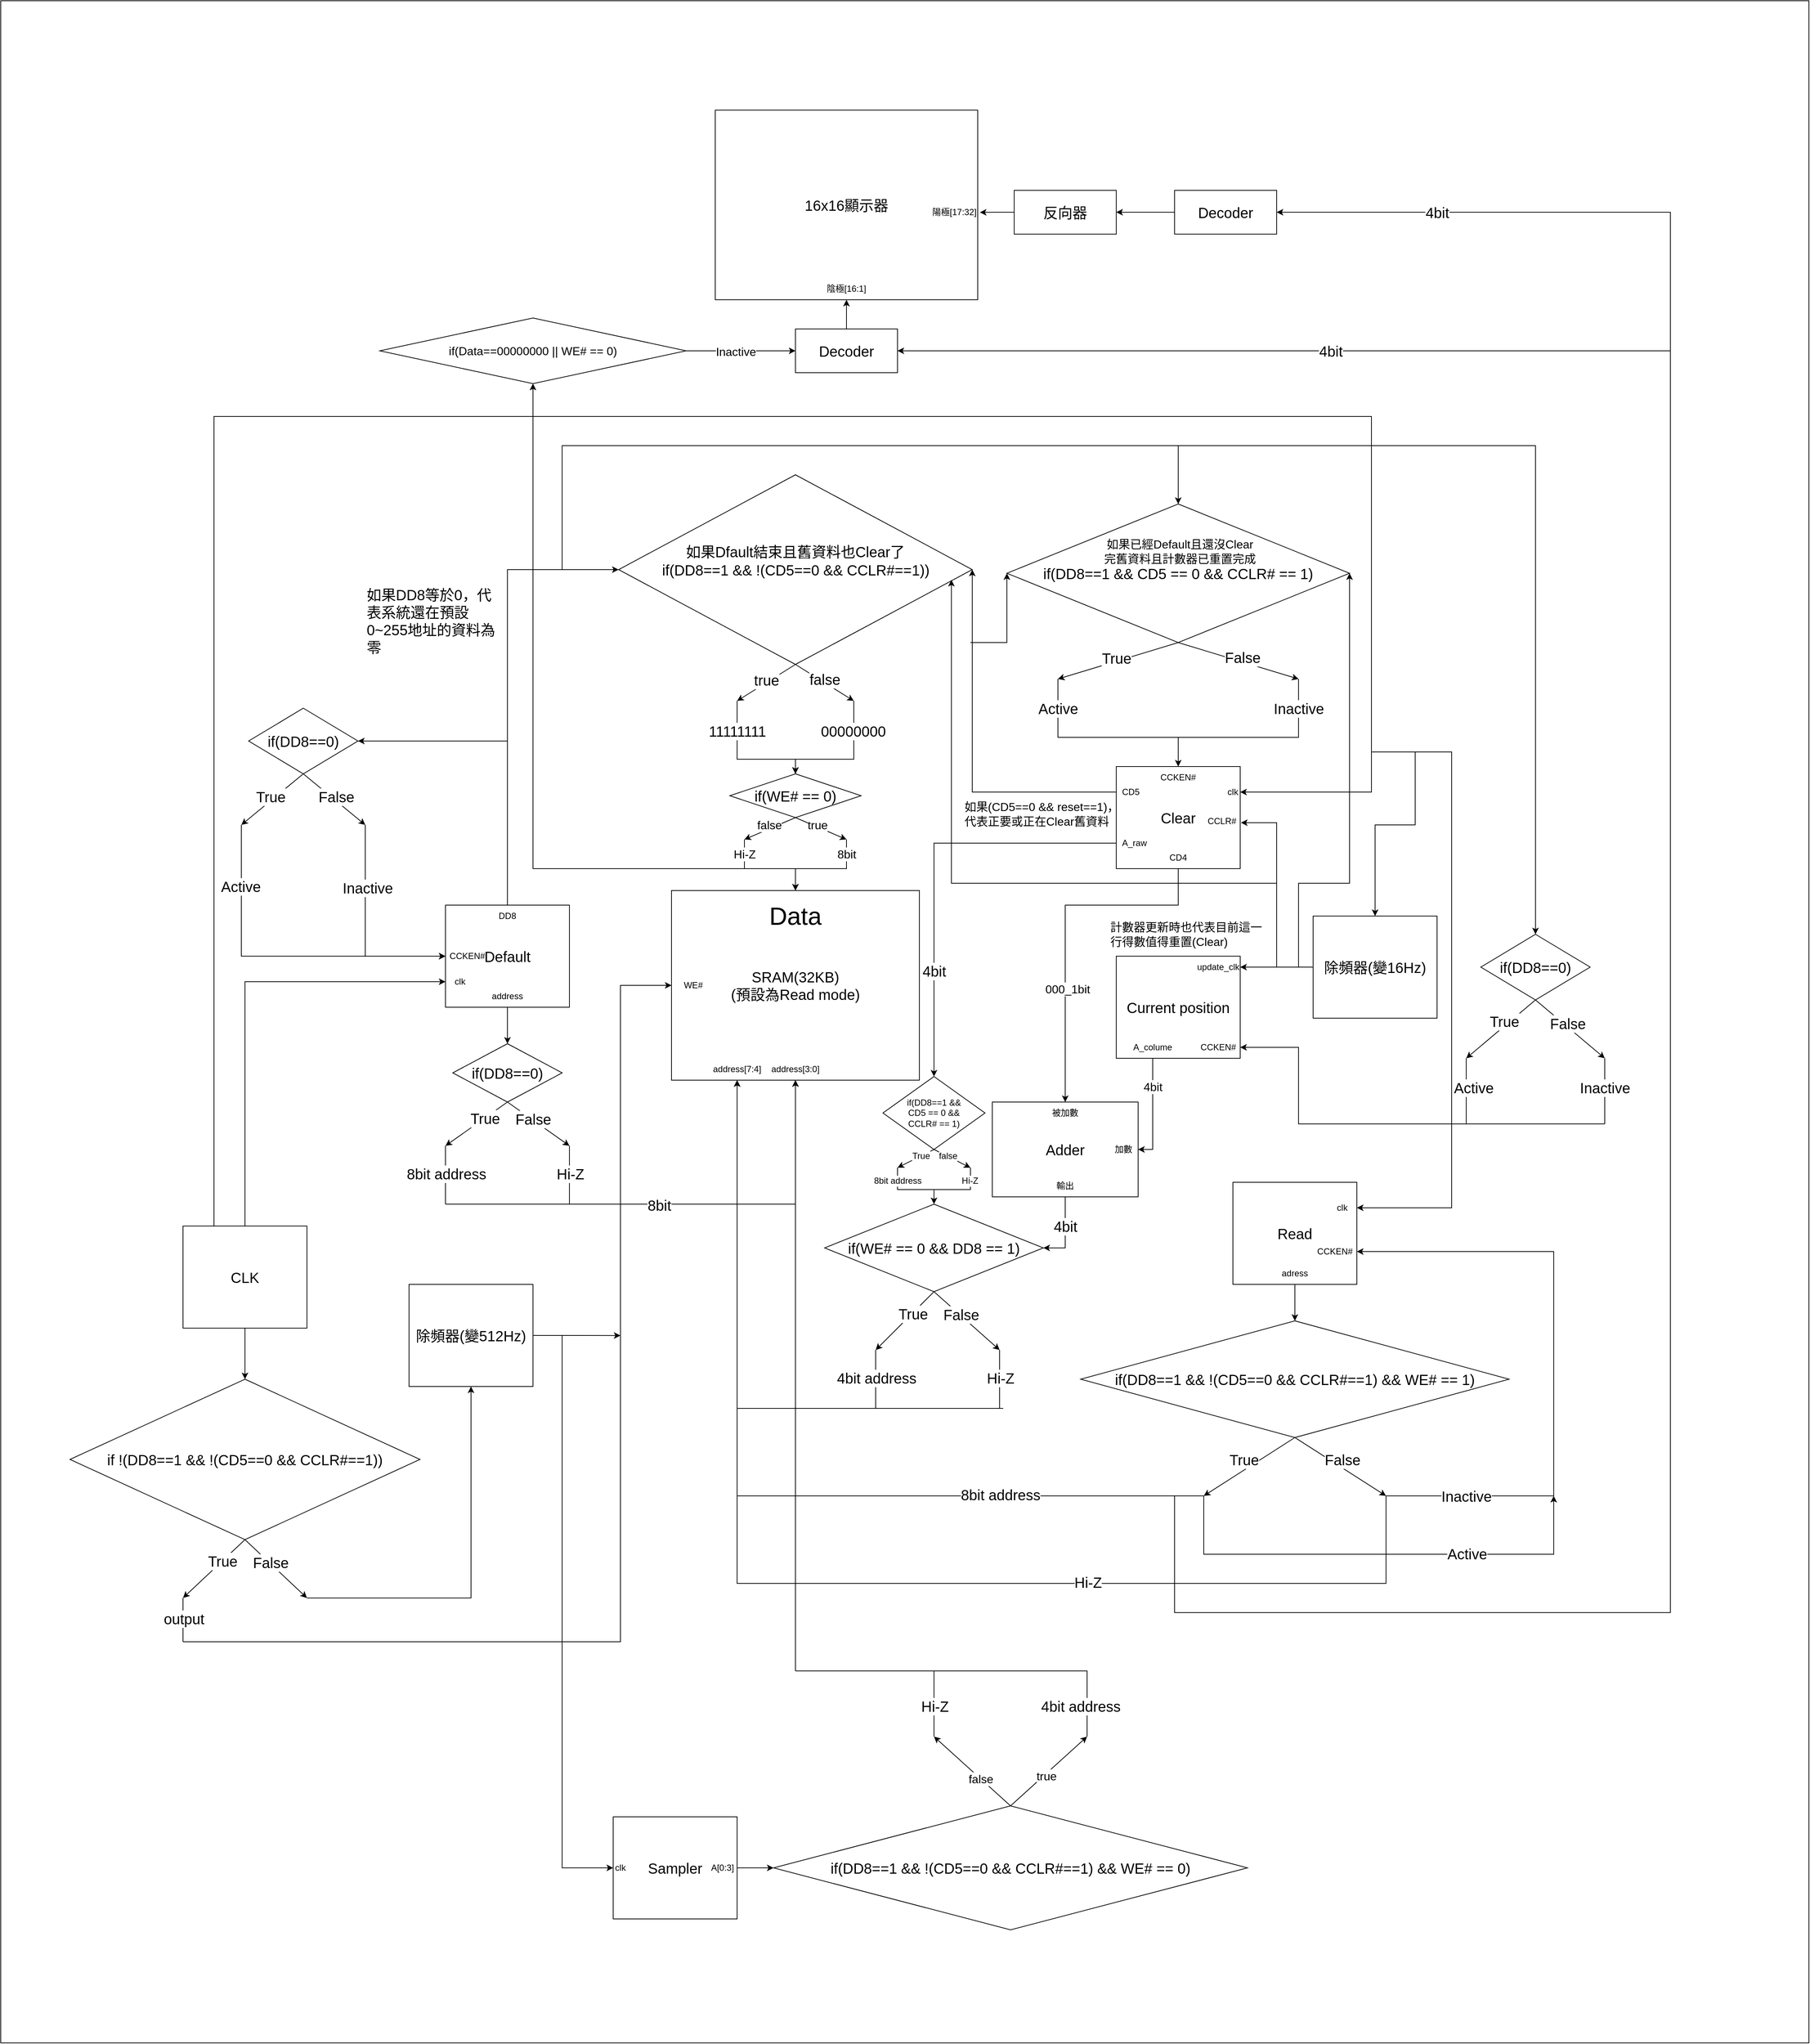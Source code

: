<mxfile version="22.0.8" type="device">
  <diagram name="第 1 页" id="d7XxBCtwZomkPrQx2y8K">
    <mxGraphModel dx="2514" dy="2087" grid="1" gridSize="10" guides="1" tooltips="1" connect="1" arrows="1" fold="1" page="1" pageScale="1" pageWidth="827" pageHeight="1169" math="0" shadow="0">
      <root>
        <mxCell id="0" />
        <mxCell id="1" parent="0" />
        <mxCell id="358CqiSLY_UAseTo_vt4-116" value="" style="rounded=0;whiteSpace=wrap;html=1;" parent="1" vertex="1">
          <mxGeometry x="-490" y="-1130" width="2480" height="2800" as="geometry" />
        </mxCell>
        <mxCell id="FHojmxslOPqscSksrp7K-1" value="&lt;font style=&quot;font-size: 20px;&quot;&gt;SRAM(32KB)&lt;br&gt;(預設為Read mode)&lt;br&gt;&lt;/font&gt;" style="rounded=0;whiteSpace=wrap;html=1;" parent="1" vertex="1">
          <mxGeometry x="430" y="90" width="340" height="260" as="geometry" />
        </mxCell>
        <mxCell id="FHojmxslOPqscSksrp7K-8" style="edgeStyle=orthogonalEdgeStyle;rounded=0;orthogonalLoop=1;jettySize=auto;html=1;exitX=0.5;exitY=0;exitDx=0;exitDy=0;entryX=0;entryY=0.5;entryDx=0;entryDy=0;" parent="1" source="FHojmxslOPqscSksrp7K-2" target="FHojmxslOPqscSksrp7K-5" edge="1">
          <mxGeometry relative="1" as="geometry">
            <mxPoint x="205" y="50" as="targetPoint" />
          </mxGeometry>
        </mxCell>
        <mxCell id="FHojmxslOPqscSksrp7K-49" style="edgeStyle=orthogonalEdgeStyle;rounded=0;orthogonalLoop=1;jettySize=auto;html=1;exitX=0.5;exitY=1;exitDx=0;exitDy=0;entryX=0.5;entryY=0;entryDx=0;entryDy=0;" parent="1" source="FHojmxslOPqscSksrp7K-2" target="FHojmxslOPqscSksrp7K-48" edge="1">
          <mxGeometry relative="1" as="geometry" />
        </mxCell>
        <mxCell id="FHojmxslOPqscSksrp7K-2" value="&lt;span style=&quot;font-size: 20px;&quot;&gt;Default&lt;br&gt;&lt;/span&gt;" style="rounded=0;whiteSpace=wrap;html=1;" parent="1" vertex="1">
          <mxGeometry x="120" y="110" width="170" height="140" as="geometry" />
        </mxCell>
        <mxCell id="FHojmxslOPqscSksrp7K-5" value="&lt;font style=&quot;font-size: 20px;&quot;&gt;if(DD8==1 &amp;amp;&amp;amp; !(CD5==0 &amp;amp;&amp;amp; CCLR#==1))&lt;/font&gt;" style="rhombus;whiteSpace=wrap;html=1;" parent="1" vertex="1">
          <mxGeometry x="357.5" y="-480" width="485" height="260" as="geometry" />
        </mxCell>
        <mxCell id="FHojmxslOPqscSksrp7K-10" value="" style="endArrow=classic;html=1;rounded=0;exitX=0.5;exitY=1;exitDx=0;exitDy=0;" parent="1" source="FHojmxslOPqscSksrp7K-5" edge="1">
          <mxGeometry width="50" height="50" relative="1" as="geometry">
            <mxPoint x="540" y="110" as="sourcePoint" />
            <mxPoint x="520" y="-170" as="targetPoint" />
          </mxGeometry>
        </mxCell>
        <mxCell id="FHojmxslOPqscSksrp7K-15" value="&lt;font style=&quot;font-size: 20px;&quot;&gt;true&lt;/font&gt;" style="edgeLabel;html=1;align=center;verticalAlign=middle;resizable=0;points=[];" parent="FHojmxslOPqscSksrp7K-10" vertex="1" connectable="0">
          <mxGeometry x="0.1" y="4" relative="1" as="geometry">
            <mxPoint x="2" y="-10" as="offset" />
          </mxGeometry>
        </mxCell>
        <mxCell id="FHojmxslOPqscSksrp7K-11" value="" style="endArrow=classic;html=1;rounded=0;exitX=0.5;exitY=1;exitDx=0;exitDy=0;" parent="1" source="FHojmxslOPqscSksrp7K-5" edge="1">
          <mxGeometry width="50" height="50" relative="1" as="geometry">
            <mxPoint x="610" y="-70" as="sourcePoint" />
            <mxPoint x="680" y="-170" as="targetPoint" />
          </mxGeometry>
        </mxCell>
        <mxCell id="FHojmxslOPqscSksrp7K-16" value="&lt;font style=&quot;font-size: 20px;&quot;&gt;false&lt;/font&gt;" style="edgeLabel;html=1;align=center;verticalAlign=middle;resizable=0;points=[];" parent="FHojmxslOPqscSksrp7K-11" vertex="1" connectable="0">
          <mxGeometry x="-0.26" y="-1" relative="1" as="geometry">
            <mxPoint x="11" as="offset" />
          </mxGeometry>
        </mxCell>
        <mxCell id="FHojmxslOPqscSksrp7K-17" value="" style="endArrow=classic;html=1;rounded=0;entryX=0.5;entryY=0;entryDx=0;entryDy=0;" parent="1" target="FHojmxslOPqscSksrp7K-22" edge="1">
          <mxGeometry width="50" height="50" relative="1" as="geometry">
            <mxPoint x="520" y="-170" as="sourcePoint" />
            <mxPoint x="600" y="40" as="targetPoint" />
            <Array as="points">
              <mxPoint x="520" y="-90" />
              <mxPoint x="600" y="-90" />
            </Array>
          </mxGeometry>
        </mxCell>
        <mxCell id="FHojmxslOPqscSksrp7K-18" value="&lt;font style=&quot;font-size: 20px;&quot;&gt;11111111&lt;/font&gt;" style="edgeLabel;html=1;align=center;verticalAlign=middle;resizable=0;points=[];" parent="FHojmxslOPqscSksrp7K-17" vertex="1" connectable="0">
          <mxGeometry x="-0.591" y="-1" relative="1" as="geometry">
            <mxPoint x="1" y="4" as="offset" />
          </mxGeometry>
        </mxCell>
        <mxCell id="FHojmxslOPqscSksrp7K-19" value="&lt;font style=&quot;font-size: 34px;&quot;&gt;Data&lt;/font&gt;" style="text;html=1;strokeColor=none;fillColor=none;align=center;verticalAlign=middle;whiteSpace=wrap;rounded=0;" parent="1" vertex="1">
          <mxGeometry x="550" y="95" width="100" height="60" as="geometry" />
        </mxCell>
        <mxCell id="FHojmxslOPqscSksrp7K-20" value="" style="endArrow=classic;html=1;rounded=0;entryX=0.5;entryY=0;entryDx=0;entryDy=0;" parent="1" target="FHojmxslOPqscSksrp7K-22" edge="1">
          <mxGeometry width="50" height="50" relative="1" as="geometry">
            <mxPoint x="680" y="-170" as="sourcePoint" />
            <mxPoint x="600" y="90" as="targetPoint" />
            <Array as="points">
              <mxPoint x="680" y="-90" />
              <mxPoint x="600" y="-90" />
            </Array>
          </mxGeometry>
        </mxCell>
        <mxCell id="FHojmxslOPqscSksrp7K-21" value="&lt;font style=&quot;font-size: 20px;&quot;&gt;00000000&lt;/font&gt;" style="edgeLabel;html=1;align=center;verticalAlign=middle;resizable=0;points=[];" parent="FHojmxslOPqscSksrp7K-20" vertex="1" connectable="0">
          <mxGeometry x="-0.591" y="-1" relative="1" as="geometry">
            <mxPoint y="4" as="offset" />
          </mxGeometry>
        </mxCell>
        <mxCell id="FHojmxslOPqscSksrp7K-22" value="&lt;font style=&quot;font-size: 20px;&quot;&gt;if(WE# == 0)&lt;/font&gt;" style="rhombus;whiteSpace=wrap;html=1;" parent="1" vertex="1">
          <mxGeometry x="510" y="-70" width="180" height="60" as="geometry" />
        </mxCell>
        <mxCell id="FHojmxslOPqscSksrp7K-24" value="&lt;span style=&quot;font-size: 20px;&quot;&gt;如果DD8等於0，代表系統還在預設0~255地址的資料為零&lt;/span&gt;" style="text;html=1;strokeColor=none;fillColor=none;align=left;verticalAlign=middle;whiteSpace=wrap;rounded=0;" parent="1" vertex="1">
          <mxGeometry x="10" y="-340" width="190" height="120" as="geometry" />
        </mxCell>
        <mxCell id="FHojmxslOPqscSksrp7K-25" value="&lt;font style=&quot;font-size: 20px;&quot;&gt;if(DD8==0)&lt;/font&gt;" style="rhombus;whiteSpace=wrap;html=1;" parent="1" vertex="1">
          <mxGeometry x="-150" y="-160" width="150" height="90" as="geometry" />
        </mxCell>
        <mxCell id="FHojmxslOPqscSksrp7K-35" value="" style="endArrow=classic;html=1;rounded=0;exitX=0.5;exitY=0;exitDx=0;exitDy=0;entryX=1;entryY=0.5;entryDx=0;entryDy=0;" parent="1" source="FHojmxslOPqscSksrp7K-2" target="FHojmxslOPqscSksrp7K-25" edge="1">
          <mxGeometry width="50" height="50" relative="1" as="geometry">
            <mxPoint x="30" y="80" as="sourcePoint" />
            <mxPoint x="80" y="30" as="targetPoint" />
            <Array as="points">
              <mxPoint x="205" y="-115" />
            </Array>
          </mxGeometry>
        </mxCell>
        <mxCell id="FHojmxslOPqscSksrp7K-36" value="" style="endArrow=classic;html=1;rounded=0;exitX=0.5;exitY=1;exitDx=0;exitDy=0;" parent="1" source="FHojmxslOPqscSksrp7K-25" edge="1">
          <mxGeometry width="50" height="50" relative="1" as="geometry">
            <mxPoint x="30" y="80" as="sourcePoint" />
            <mxPoint x="10" as="targetPoint" />
          </mxGeometry>
        </mxCell>
        <mxCell id="FHojmxslOPqscSksrp7K-40" value="&lt;font style=&quot;font-size: 20px;&quot;&gt;False&lt;/font&gt;" style="edgeLabel;html=1;align=center;verticalAlign=middle;resizable=0;points=[];" parent="FHojmxslOPqscSksrp7K-36" vertex="1" connectable="0">
          <mxGeometry x="0.07" y="-1" relative="1" as="geometry">
            <mxPoint y="-8" as="offset" />
          </mxGeometry>
        </mxCell>
        <mxCell id="FHojmxslOPqscSksrp7K-37" value="" style="endArrow=classic;html=1;rounded=0;exitX=0.5;exitY=1;exitDx=0;exitDy=0;" parent="1" source="FHojmxslOPqscSksrp7K-25" edge="1">
          <mxGeometry width="50" height="50" relative="1" as="geometry">
            <mxPoint x="-65" y="-60" as="sourcePoint" />
            <mxPoint x="-160" as="targetPoint" />
          </mxGeometry>
        </mxCell>
        <mxCell id="FHojmxslOPqscSksrp7K-39" value="&lt;font style=&quot;font-size: 20px;&quot;&gt;True&lt;/font&gt;" style="edgeLabel;html=1;align=center;verticalAlign=middle;resizable=0;points=[];" parent="FHojmxslOPqscSksrp7K-37" vertex="1" connectable="0">
          <mxGeometry x="-0.014" y="5" relative="1" as="geometry">
            <mxPoint x="-6" y="-8" as="offset" />
          </mxGeometry>
        </mxCell>
        <mxCell id="FHojmxslOPqscSksrp7K-41" value="" style="endArrow=classic;html=1;rounded=0;entryX=0;entryY=0.5;entryDx=0;entryDy=0;" parent="1" target="FHojmxslOPqscSksrp7K-2" edge="1">
          <mxGeometry width="50" height="50" relative="1" as="geometry">
            <mxPoint x="-160" as="sourcePoint" />
            <mxPoint x="80" y="20" as="targetPoint" />
            <Array as="points">
              <mxPoint x="-160" y="180" />
            </Array>
          </mxGeometry>
        </mxCell>
        <mxCell id="FHojmxslOPqscSksrp7K-43" value="&lt;font style=&quot;font-size: 20px;&quot;&gt;Active&lt;/font&gt;" style="edgeLabel;html=1;align=center;verticalAlign=middle;resizable=0;points=[];" parent="FHojmxslOPqscSksrp7K-41" vertex="1" connectable="0">
          <mxGeometry x="-0.635" y="-1" relative="1" as="geometry">
            <mxPoint as="offset" />
          </mxGeometry>
        </mxCell>
        <mxCell id="FHojmxslOPqscSksrp7K-42" value="" style="endArrow=classic;html=1;rounded=0;entryX=0;entryY=0.5;entryDx=0;entryDy=0;" parent="1" target="FHojmxslOPqscSksrp7K-2" edge="1">
          <mxGeometry width="50" height="50" relative="1" as="geometry">
            <mxPoint x="10" as="sourcePoint" />
            <mxPoint x="80" y="20" as="targetPoint" />
            <Array as="points">
              <mxPoint x="10" y="180" />
            </Array>
          </mxGeometry>
        </mxCell>
        <mxCell id="FHojmxslOPqscSksrp7K-45" value="&lt;font style=&quot;font-size: 20px;&quot;&gt;Inactive&lt;/font&gt;" style="edgeLabel;html=1;align=center;verticalAlign=middle;resizable=0;points=[];" parent="FHojmxslOPqscSksrp7K-42" vertex="1" connectable="0">
          <mxGeometry x="-0.407" y="3" relative="1" as="geometry">
            <mxPoint as="offset" />
          </mxGeometry>
        </mxCell>
        <mxCell id="FHojmxslOPqscSksrp7K-48" value="&lt;font style=&quot;font-size: 20px;&quot;&gt;if(DD8==0)&lt;/font&gt;" style="rhombus;whiteSpace=wrap;html=1;" parent="1" vertex="1">
          <mxGeometry x="130" y="300" width="150" height="80" as="geometry" />
        </mxCell>
        <mxCell id="FHojmxslOPqscSksrp7K-50" value="&lt;font style=&quot;font-size: 12px;&quot;&gt;address&lt;/font&gt;" style="text;html=1;strokeColor=none;fillColor=none;align=center;verticalAlign=middle;whiteSpace=wrap;rounded=0;" parent="1" vertex="1">
          <mxGeometry x="175" y="220" width="60" height="30" as="geometry" />
        </mxCell>
        <mxCell id="FHojmxslOPqscSksrp7K-51" value="" style="endArrow=classic;html=1;rounded=0;exitX=0.5;exitY=1;exitDx=0;exitDy=0;" parent="1" source="FHojmxslOPqscSksrp7K-48" edge="1">
          <mxGeometry width="50" height="50" relative="1" as="geometry">
            <mxPoint x="190" y="250" as="sourcePoint" />
            <mxPoint x="120" y="440" as="targetPoint" />
          </mxGeometry>
        </mxCell>
        <mxCell id="FHojmxslOPqscSksrp7K-53" value="&lt;font style=&quot;font-size: 20px;&quot;&gt;True&lt;/font&gt;" style="edgeLabel;html=1;align=center;verticalAlign=middle;resizable=0;points=[];" parent="FHojmxslOPqscSksrp7K-51" vertex="1" connectable="0">
          <mxGeometry x="-0.269" relative="1" as="geometry">
            <mxPoint as="offset" />
          </mxGeometry>
        </mxCell>
        <mxCell id="FHojmxslOPqscSksrp7K-52" value="" style="endArrow=classic;html=1;rounded=0;exitX=0.5;exitY=1;exitDx=0;exitDy=0;" parent="1" source="FHojmxslOPqscSksrp7K-48" edge="1">
          <mxGeometry width="50" height="50" relative="1" as="geometry">
            <mxPoint x="215" y="390" as="sourcePoint" />
            <mxPoint x="290" y="440" as="targetPoint" />
          </mxGeometry>
        </mxCell>
        <mxCell id="FHojmxslOPqscSksrp7K-55" value="&lt;font style=&quot;font-size: 20px;&quot;&gt;False&lt;br&gt;&lt;/font&gt;" style="edgeLabel;html=1;align=center;verticalAlign=middle;resizable=0;points=[];" parent="FHojmxslOPqscSksrp7K-52" vertex="1" connectable="0">
          <mxGeometry x="-0.206" y="2" relative="1" as="geometry">
            <mxPoint as="offset" />
          </mxGeometry>
        </mxCell>
        <mxCell id="FHojmxslOPqscSksrp7K-56" value="" style="endArrow=classic;html=1;rounded=0;" parent="1" edge="1">
          <mxGeometry width="50" height="50" relative="1" as="geometry">
            <mxPoint x="120" y="520" as="sourcePoint" />
            <mxPoint x="520" y="350" as="targetPoint" />
            <Array as="points">
              <mxPoint x="520" y="520" />
            </Array>
          </mxGeometry>
        </mxCell>
        <mxCell id="FHojmxslOPqscSksrp7K-154" value="&lt;font style=&quot;font-size: 20px;&quot;&gt;8bit&lt;/font&gt;" style="edgeLabel;html=1;align=center;verticalAlign=middle;resizable=0;points=[];" parent="FHojmxslOPqscSksrp7K-56" vertex="1" connectable="0">
          <mxGeometry x="0.133" y="-1" relative="1" as="geometry">
            <mxPoint x="-30" as="offset" />
          </mxGeometry>
        </mxCell>
        <mxCell id="FHojmxslOPqscSksrp7K-57" value="" style="endArrow=none;html=1;rounded=0;" parent="1" edge="1">
          <mxGeometry width="50" height="50" relative="1" as="geometry">
            <mxPoint x="120" y="440" as="sourcePoint" />
            <mxPoint x="120" y="520" as="targetPoint" />
          </mxGeometry>
        </mxCell>
        <mxCell id="FHojmxslOPqscSksrp7K-58" value="" style="endArrow=none;html=1;rounded=0;" parent="1" edge="1">
          <mxGeometry width="50" height="50" relative="1" as="geometry">
            <mxPoint x="290" y="440" as="sourcePoint" />
            <mxPoint x="290" y="520" as="targetPoint" />
          </mxGeometry>
        </mxCell>
        <mxCell id="FHojmxslOPqscSksrp7K-59" value="&lt;font style=&quot;font-size: 20px;&quot;&gt;8bit address&lt;/font&gt;" style="edgeLabel;html=1;align=center;verticalAlign=middle;resizable=0;points=[];" parent="1" vertex="1" connectable="0">
          <mxGeometry x="129.995" y="420.004" as="geometry">
            <mxPoint x="-9" y="58" as="offset" />
          </mxGeometry>
        </mxCell>
        <mxCell id="FHojmxslOPqscSksrp7K-60" value="&lt;span style=&quot;font-size: 20px;&quot;&gt;Hi-Z&lt;/span&gt;" style="edgeLabel;html=1;align=center;verticalAlign=middle;resizable=0;points=[];" parent="1" vertex="1" connectable="0">
          <mxGeometry x="299.995" y="420.004" as="geometry">
            <mxPoint x="-9" y="58" as="offset" />
          </mxGeometry>
        </mxCell>
        <mxCell id="FHojmxslOPqscSksrp7K-61" value="&lt;font style=&quot;font-size: 12px;&quot;&gt;address[7:4]&lt;/font&gt;" style="text;html=1;strokeColor=none;fillColor=none;align=center;verticalAlign=middle;whiteSpace=wrap;rounded=0;" parent="1" vertex="1">
          <mxGeometry x="490" y="320" width="60" height="30" as="geometry" />
        </mxCell>
        <mxCell id="FHojmxslOPqscSksrp7K-64" style="edgeStyle=orthogonalEdgeStyle;rounded=0;orthogonalLoop=1;jettySize=auto;html=1;exitX=0.5;exitY=0;exitDx=0;exitDy=0;entryX=0;entryY=0.75;entryDx=0;entryDy=0;" parent="1" source="FHojmxslOPqscSksrp7K-62" target="FHojmxslOPqscSksrp7K-2" edge="1">
          <mxGeometry relative="1" as="geometry">
            <mxPoint x="20" y="250" as="targetPoint" />
          </mxGeometry>
        </mxCell>
        <mxCell id="FHojmxslOPqscSksrp7K-95" style="edgeStyle=orthogonalEdgeStyle;rounded=0;orthogonalLoop=1;jettySize=auto;html=1;exitX=0.25;exitY=0;exitDx=0;exitDy=0;entryX=1;entryY=0.25;entryDx=0;entryDy=0;" parent="1" source="FHojmxslOPqscSksrp7K-62" target="FHojmxslOPqscSksrp7K-65" edge="1">
          <mxGeometry relative="1" as="geometry">
            <Array as="points">
              <mxPoint x="-197" y="-560" />
              <mxPoint x="1390" y="-560" />
              <mxPoint x="1390" y="-45" />
            </Array>
          </mxGeometry>
        </mxCell>
        <mxCell id="FHojmxslOPqscSksrp7K-185" style="edgeStyle=orthogonalEdgeStyle;rounded=0;orthogonalLoop=1;jettySize=auto;html=1;exitX=0.5;exitY=1;exitDx=0;exitDy=0;entryX=0.5;entryY=0;entryDx=0;entryDy=0;" parent="1" source="FHojmxslOPqscSksrp7K-62" target="FHojmxslOPqscSksrp7K-184" edge="1">
          <mxGeometry relative="1" as="geometry" />
        </mxCell>
        <mxCell id="FHojmxslOPqscSksrp7K-62" value="&lt;span style=&quot;font-size: 20px;&quot;&gt;CLK&lt;br&gt;&lt;/span&gt;" style="rounded=0;whiteSpace=wrap;html=1;" parent="1" vertex="1">
          <mxGeometry x="-240" y="550" width="170" height="140" as="geometry" />
        </mxCell>
        <mxCell id="FHojmxslOPqscSksrp7K-63" value="&lt;font style=&quot;font-size: 12px;&quot;&gt;clk&lt;/font&gt;" style="text;html=1;strokeColor=none;fillColor=none;align=center;verticalAlign=middle;whiteSpace=wrap;rounded=0;" parent="1" vertex="1">
          <mxGeometry x="110" y="200" width="60" height="30" as="geometry" />
        </mxCell>
        <mxCell id="FHojmxslOPqscSksrp7K-85" style="edgeStyle=orthogonalEdgeStyle;rounded=0;orthogonalLoop=1;jettySize=auto;html=1;exitX=0;exitY=0.25;exitDx=0;exitDy=0;entryX=1;entryY=0.5;entryDx=0;entryDy=0;" parent="1" source="FHojmxslOPqscSksrp7K-65" target="FHojmxslOPqscSksrp7K-5" edge="1">
          <mxGeometry relative="1" as="geometry">
            <Array as="points">
              <mxPoint x="843" y="-45" />
            </Array>
          </mxGeometry>
        </mxCell>
        <mxCell id="FHojmxslOPqscSksrp7K-148" style="edgeStyle=orthogonalEdgeStyle;rounded=0;orthogonalLoop=1;jettySize=auto;html=1;exitX=0.5;exitY=1;exitDx=0;exitDy=0;entryX=0.5;entryY=0;entryDx=0;entryDy=0;" parent="1" source="FHojmxslOPqscSksrp7K-147" target="FHojmxslOPqscSksrp7K-146" edge="1">
          <mxGeometry relative="1" as="geometry">
            <Array as="points">
              <mxPoint x="1125" y="110" />
              <mxPoint x="970" y="110" />
            </Array>
          </mxGeometry>
        </mxCell>
        <mxCell id="FHojmxslOPqscSksrp7K-152" value="&lt;span style=&quot;font-size: 16px;&quot;&gt;000_1bit&lt;/span&gt;" style="edgeLabel;html=1;align=center;verticalAlign=middle;resizable=0;points=[];" parent="FHojmxslOPqscSksrp7K-148" vertex="1" connectable="0">
          <mxGeometry x="0.346" y="3" relative="1" as="geometry">
            <mxPoint as="offset" />
          </mxGeometry>
        </mxCell>
        <mxCell id="FHojmxslOPqscSksrp7K-167" style="edgeStyle=orthogonalEdgeStyle;rounded=0;orthogonalLoop=1;jettySize=auto;html=1;exitX=0;exitY=0.75;exitDx=0;exitDy=0;entryX=0.5;entryY=0;entryDx=0;entryDy=0;" parent="1" source="FHojmxslOPqscSksrp7K-65" target="358CqiSLY_UAseTo_vt4-93" edge="1">
          <mxGeometry relative="1" as="geometry" />
        </mxCell>
        <mxCell id="FHojmxslOPqscSksrp7K-170" value="&lt;font style=&quot;font-size: 20px;&quot;&gt;4bit&lt;/font&gt;" style="edgeLabel;html=1;align=center;verticalAlign=middle;resizable=0;points=[];" parent="FHojmxslOPqscSksrp7K-167" vertex="1" connectable="0">
          <mxGeometry x="0.656" y="3" relative="1" as="geometry">
            <mxPoint x="-3" y="-47" as="offset" />
          </mxGeometry>
        </mxCell>
        <mxCell id="FHojmxslOPqscSksrp7K-65" value="&lt;span style=&quot;font-size: 20px;&quot;&gt;Clear&lt;br&gt;&lt;/span&gt;" style="rounded=0;whiteSpace=wrap;html=1;" parent="1" vertex="1">
          <mxGeometry x="1040" y="-80" width="170" height="140" as="geometry" />
        </mxCell>
        <mxCell id="FHojmxslOPqscSksrp7K-68" value="" style="endArrow=classic;html=1;rounded=0;entryX=0.5;entryY=0;entryDx=0;entryDy=0;" parent="1" target="FHojmxslOPqscSksrp7K-69" edge="1">
          <mxGeometry width="50" height="50" relative="1" as="geometry">
            <mxPoint x="280" y="-350" as="sourcePoint" />
            <mxPoint x="1120" y="-440" as="targetPoint" />
            <Array as="points">
              <mxPoint x="280" y="-520" />
              <mxPoint x="1125" y="-520" />
            </Array>
          </mxGeometry>
        </mxCell>
        <mxCell id="FHojmxslOPqscSksrp7K-70" value="" style="endArrow=classic;html=1;rounded=0;exitX=0.5;exitY=1;exitDx=0;exitDy=0;" parent="1" source="FHojmxslOPqscSksrp7K-69" edge="1">
          <mxGeometry width="50" height="50" relative="1" as="geometry">
            <mxPoint x="1105" y="-370" as="sourcePoint" />
            <mxPoint x="960" y="-200" as="targetPoint" />
          </mxGeometry>
        </mxCell>
        <mxCell id="FHojmxslOPqscSksrp7K-71" value="&lt;font style=&quot;font-size: 20px;&quot;&gt;True&lt;/font&gt;" style="edgeLabel;html=1;align=center;verticalAlign=middle;resizable=0;points=[];" parent="FHojmxslOPqscSksrp7K-70" vertex="1" connectable="0">
          <mxGeometry x="-0.014" y="5" relative="1" as="geometry">
            <mxPoint x="-5" y="-9" as="offset" />
          </mxGeometry>
        </mxCell>
        <mxCell id="FHojmxslOPqscSksrp7K-72" value="" style="endArrow=classic;html=1;rounded=0;exitX=0.5;exitY=1;exitDx=0;exitDy=0;" parent="1" source="FHojmxslOPqscSksrp7K-69" edge="1">
          <mxGeometry width="50" height="50" relative="1" as="geometry">
            <mxPoint x="1120" y="-380" as="sourcePoint" />
            <mxPoint x="1290" y="-200" as="targetPoint" />
          </mxGeometry>
        </mxCell>
        <mxCell id="FHojmxslOPqscSksrp7K-73" value="&lt;font style=&quot;font-size: 20px;&quot;&gt;False&lt;/font&gt;" style="edgeLabel;html=1;align=center;verticalAlign=middle;resizable=0;points=[];" parent="FHojmxslOPqscSksrp7K-72" vertex="1" connectable="0">
          <mxGeometry x="0.07" y="-1" relative="1" as="geometry">
            <mxPoint y="-8" as="offset" />
          </mxGeometry>
        </mxCell>
        <mxCell id="FHojmxslOPqscSksrp7K-74" value="CD5" style="text;html=1;strokeColor=none;fillColor=none;align=center;verticalAlign=middle;whiteSpace=wrap;rounded=0;" parent="1" vertex="1">
          <mxGeometry x="1030" y="-60" width="60" height="30" as="geometry" />
        </mxCell>
        <mxCell id="FHojmxslOPqscSksrp7K-69" value="&lt;font style=&quot;font-size: 20px;&quot;&gt;if(DD8==1 &amp;amp;&amp;amp; CD5 == 0 &amp;amp;&amp;amp; CCLR# == 1)&lt;/font&gt;" style="rhombus;whiteSpace=wrap;html=1;" parent="1" vertex="1">
          <mxGeometry x="890" y="-440" width="470" height="190" as="geometry" />
        </mxCell>
        <mxCell id="FHojmxslOPqscSksrp7K-77" value="&lt;font style=&quot;font-size: 20px;&quot;&gt;如果Dfault結束且舊資料也Clear了&lt;/font&gt;" style="text;html=1;strokeColor=none;fillColor=none;align=center;verticalAlign=middle;whiteSpace=wrap;rounded=0;" parent="1" vertex="1">
          <mxGeometry x="440" y="-400" width="320" height="50" as="geometry" />
        </mxCell>
        <mxCell id="FHojmxslOPqscSksrp7K-80" value="如果已經Default且還沒Clear完舊資料且計數器已重置完成" style="text;html=1;strokeColor=none;fillColor=none;align=center;verticalAlign=middle;whiteSpace=wrap;rounded=0;fontSize=16;" parent="1" vertex="1">
          <mxGeometry x="1020" y="-385" width="214.5" height="20" as="geometry" />
        </mxCell>
        <mxCell id="FHojmxslOPqscSksrp7K-81" value="" style="endArrow=classic;html=1;rounded=0;entryX=0.5;entryY=0;entryDx=0;entryDy=0;" parent="1" target="FHojmxslOPqscSksrp7K-65" edge="1">
          <mxGeometry width="50" height="50" relative="1" as="geometry">
            <mxPoint x="960" y="-200" as="sourcePoint" />
            <mxPoint x="1030" y="-130" as="targetPoint" />
            <Array as="points">
              <mxPoint x="960" y="-120" />
              <mxPoint x="1125" y="-120" />
            </Array>
          </mxGeometry>
        </mxCell>
        <mxCell id="FHojmxslOPqscSksrp7K-82" value="" style="endArrow=none;html=1;rounded=0;" parent="1" edge="1">
          <mxGeometry width="50" height="50" relative="1" as="geometry">
            <mxPoint x="1120" y="-120" as="sourcePoint" />
            <mxPoint x="1290" y="-200" as="targetPoint" />
            <Array as="points">
              <mxPoint x="1290" y="-120" />
            </Array>
          </mxGeometry>
        </mxCell>
        <mxCell id="FHojmxslOPqscSksrp7K-83" value="&lt;span style=&quot;font-size: 20px;&quot;&gt;Active&lt;/span&gt;" style="edgeLabel;html=1;align=center;verticalAlign=middle;resizable=0;points=[];" parent="1" vertex="1" connectable="0">
          <mxGeometry x="960.003" y="-160.004" as="geometry" />
        </mxCell>
        <mxCell id="FHojmxslOPqscSksrp7K-84" value="&lt;span style=&quot;font-size: 20px;&quot;&gt;Inactive&lt;/span&gt;" style="edgeLabel;html=1;align=center;verticalAlign=middle;resizable=0;points=[];" parent="1" vertex="1" connectable="0">
          <mxGeometry x="1290.003" y="-160.004" as="geometry" />
        </mxCell>
        <mxCell id="FHojmxslOPqscSksrp7K-86" value="DD8" style="text;html=1;strokeColor=none;fillColor=none;align=center;verticalAlign=middle;whiteSpace=wrap;rounded=0;" parent="1" vertex="1">
          <mxGeometry x="175" y="110" width="60" height="30" as="geometry" />
        </mxCell>
        <mxCell id="FHojmxslOPqscSksrp7K-87" value="&lt;font style=&quot;font-size: 12px;&quot;&gt;CCKEN#&lt;/font&gt;" style="text;html=1;strokeColor=none;fillColor=none;align=center;verticalAlign=middle;whiteSpace=wrap;rounded=0;" parent="1" vertex="1">
          <mxGeometry x="120" y="165" width="60" height="30" as="geometry" />
        </mxCell>
        <mxCell id="FHojmxslOPqscSksrp7K-89" value="&lt;font style=&quot;font-size: 12px;&quot;&gt;CCKEN#&lt;/font&gt;" style="text;html=1;strokeColor=none;fillColor=none;align=center;verticalAlign=middle;whiteSpace=wrap;rounded=0;" parent="1" vertex="1">
          <mxGeometry x="1095" y="-80" width="60" height="30" as="geometry" />
        </mxCell>
        <mxCell id="FHojmxslOPqscSksrp7K-93" value="&lt;font style=&quot;font-size: 16px;&quot;&gt;如果(CD5==0 &amp;amp;&amp;amp; reset==1)，代表正要或正在Clear舊資料&lt;/font&gt;" style="text;html=1;strokeColor=none;fillColor=none;align=left;verticalAlign=middle;whiteSpace=wrap;rounded=0;" parent="1" vertex="1">
          <mxGeometry x="830" y="-50" width="220" height="70" as="geometry" />
        </mxCell>
        <mxCell id="FHojmxslOPqscSksrp7K-94" value="&lt;font style=&quot;font-size: 12px;&quot;&gt;clk&lt;/font&gt;" style="text;html=1;strokeColor=none;fillColor=none;align=center;verticalAlign=middle;whiteSpace=wrap;rounded=0;" parent="1" vertex="1">
          <mxGeometry x="1170" y="-60" width="60" height="30" as="geometry" />
        </mxCell>
        <mxCell id="FHojmxslOPqscSksrp7K-112" style="edgeStyle=orthogonalEdgeStyle;rounded=0;orthogonalLoop=1;jettySize=auto;html=1;exitX=0.5;exitY=1;exitDx=0;exitDy=0;entryX=1;entryY=0.5;entryDx=0;entryDy=0;" parent="1" source="FHojmxslOPqscSksrp7K-113" target="FHojmxslOPqscSksrp7K-146" edge="1">
          <mxGeometry relative="1" as="geometry">
            <mxPoint x="1020" y="550" as="targetPoint" />
          </mxGeometry>
        </mxCell>
        <mxCell id="FHojmxslOPqscSksrp7K-151" value="&lt;font style=&quot;font-size: 16px;&quot;&gt;4bit&lt;/font&gt;" style="edgeLabel;html=1;align=center;verticalAlign=middle;resizable=0;points=[];" parent="FHojmxslOPqscSksrp7K-112" vertex="1" connectable="0">
          <mxGeometry x="-0.467" relative="1" as="geometry">
            <mxPoint as="offset" />
          </mxGeometry>
        </mxCell>
        <mxCell id="FHojmxslOPqscSksrp7K-96" value="&lt;span style=&quot;font-size: 20px;&quot;&gt;Current position&lt;br&gt;&lt;/span&gt;" style="rounded=0;whiteSpace=wrap;html=1;" parent="1" vertex="1">
          <mxGeometry x="1040" y="180" width="170" height="140" as="geometry" />
        </mxCell>
        <mxCell id="FHojmxslOPqscSksrp7K-97" value="update_clk" style="text;html=1;strokeColor=none;fillColor=none;align=center;verticalAlign=middle;whiteSpace=wrap;rounded=0;" parent="1" vertex="1">
          <mxGeometry x="1150" y="180" width="60" height="30" as="geometry" />
        </mxCell>
        <mxCell id="FHojmxslOPqscSksrp7K-104" style="edgeStyle=orthogonalEdgeStyle;rounded=0;orthogonalLoop=1;jettySize=auto;html=1;exitX=0;exitY=0.5;exitDx=0;exitDy=0;" parent="1" source="FHojmxslOPqscSksrp7K-98" target="FHojmxslOPqscSksrp7K-97" edge="1">
          <mxGeometry relative="1" as="geometry" />
        </mxCell>
        <mxCell id="FHojmxslOPqscSksrp7K-128" style="edgeStyle=orthogonalEdgeStyle;rounded=0;orthogonalLoop=1;jettySize=auto;html=1;exitX=0;exitY=0.5;exitDx=0;exitDy=0;entryX=1;entryY=0.5;entryDx=0;entryDy=0;" parent="1" source="FHojmxslOPqscSksrp7K-98" target="FHojmxslOPqscSksrp7K-69" edge="1">
          <mxGeometry relative="1" as="geometry">
            <Array as="points">
              <mxPoint x="1290" y="195" />
              <mxPoint x="1290" y="80" />
              <mxPoint x="1360" y="80" />
            </Array>
          </mxGeometry>
        </mxCell>
        <mxCell id="FHojmxslOPqscSksrp7K-98" value="&lt;span style=&quot;font-size: 20px;&quot;&gt;除頻器(變16Hz)&lt;br&gt;&lt;/span&gt;" style="rounded=0;whiteSpace=wrap;html=1;" parent="1" vertex="1">
          <mxGeometry x="1310" y="125" width="170" height="140" as="geometry" />
        </mxCell>
        <mxCell id="FHojmxslOPqscSksrp7K-103" value="" style="endArrow=classic;html=1;rounded=0;entryX=0.5;entryY=0;entryDx=0;entryDy=0;" parent="1" target="FHojmxslOPqscSksrp7K-98" edge="1">
          <mxGeometry width="50" height="50" relative="1" as="geometry">
            <mxPoint x="1390" y="-100" as="sourcePoint" />
            <mxPoint x="1480" y="10" as="targetPoint" />
            <Array as="points">
              <mxPoint x="1450" y="-100" />
              <mxPoint x="1450" />
              <mxPoint x="1395" />
            </Array>
          </mxGeometry>
        </mxCell>
        <mxCell id="FHojmxslOPqscSksrp7K-105" value="CCLR#" style="text;html=1;strokeColor=none;fillColor=none;align=center;verticalAlign=middle;whiteSpace=wrap;rounded=0;" parent="1" vertex="1">
          <mxGeometry x="1155" y="-20" width="60" height="30" as="geometry" />
        </mxCell>
        <mxCell id="FHojmxslOPqscSksrp7K-107" style="edgeStyle=orthogonalEdgeStyle;rounded=0;orthogonalLoop=1;jettySize=auto;html=1;exitX=0;exitY=0.5;exitDx=0;exitDy=0;entryX=1.006;entryY=0.55;entryDx=0;entryDy=0;entryPerimeter=0;" parent="1" source="FHojmxslOPqscSksrp7K-98" target="FHojmxslOPqscSksrp7K-65" edge="1">
          <mxGeometry relative="1" as="geometry" />
        </mxCell>
        <mxCell id="FHojmxslOPqscSksrp7K-108" style="edgeStyle=orthogonalEdgeStyle;rounded=0;orthogonalLoop=1;jettySize=auto;html=1;exitX=0;exitY=0.5;exitDx=0;exitDy=0;entryX=0.941;entryY=0.554;entryDx=0;entryDy=0;entryPerimeter=0;" parent="1" source="FHojmxslOPqscSksrp7K-98" target="FHojmxslOPqscSksrp7K-5" edge="1">
          <mxGeometry relative="1" as="geometry">
            <Array as="points">
              <mxPoint x="1260" y="195" />
              <mxPoint x="1260" y="80" />
              <mxPoint x="814" y="80" />
            </Array>
          </mxGeometry>
        </mxCell>
        <mxCell id="FHojmxslOPqscSksrp7K-109" value="&lt;font style=&quot;font-size: 16px;&quot;&gt;計數器更新時也代表目前這一行得數值得重置(Clear)&lt;/font&gt;" style="text;html=1;strokeColor=none;fillColor=none;align=left;verticalAlign=middle;whiteSpace=wrap;rounded=0;" parent="1" vertex="1">
          <mxGeometry x="1030" y="115" width="220" height="70" as="geometry" />
        </mxCell>
        <mxCell id="FHojmxslOPqscSksrp7K-113" value="A_colume" style="text;html=1;strokeColor=none;fillColor=none;align=center;verticalAlign=middle;whiteSpace=wrap;rounded=0;" parent="1" vertex="1">
          <mxGeometry x="1060" y="290" width="60" height="30" as="geometry" />
        </mxCell>
        <mxCell id="FHojmxslOPqscSksrp7K-126" value="&lt;font style=&quot;font-size: 12px;&quot;&gt;CCKEN#&lt;/font&gt;" style="text;html=1;strokeColor=none;fillColor=none;align=center;verticalAlign=middle;whiteSpace=wrap;rounded=0;" parent="1" vertex="1">
          <mxGeometry x="1150" y="290" width="60" height="30" as="geometry" />
        </mxCell>
        <mxCell id="FHojmxslOPqscSksrp7K-127" value="" style="endArrow=classic;html=1;rounded=0;entryX=0;entryY=0.5;entryDx=0;entryDy=0;" parent="1" target="FHojmxslOPqscSksrp7K-69" edge="1">
          <mxGeometry width="50" height="50" relative="1" as="geometry">
            <mxPoint x="840" y="-250" as="sourcePoint" />
            <mxPoint x="970" y="-250" as="targetPoint" />
            <Array as="points">
              <mxPoint x="890" y="-250" />
            </Array>
          </mxGeometry>
        </mxCell>
        <mxCell id="FHojmxslOPqscSksrp7K-130" value="&lt;font style=&quot;font-size: 20px;&quot;&gt;if(DD8==0)&lt;/font&gt;" style="rhombus;whiteSpace=wrap;html=1;" parent="1" vertex="1">
          <mxGeometry x="1540" y="150" width="150" height="90" as="geometry" />
        </mxCell>
        <mxCell id="FHojmxslOPqscSksrp7K-131" value="" style="endArrow=classic;html=1;rounded=0;entryX=0.5;entryY=0;entryDx=0;entryDy=0;" parent="1" target="FHojmxslOPqscSksrp7K-130" edge="1">
          <mxGeometry width="50" height="50" relative="1" as="geometry">
            <mxPoint x="1120" y="-520" as="sourcePoint" />
            <mxPoint x="1430" y="-250" as="targetPoint" />
            <Array as="points">
              <mxPoint x="1615" y="-520" />
            </Array>
          </mxGeometry>
        </mxCell>
        <mxCell id="FHojmxslOPqscSksrp7K-132" value="" style="endArrow=classic;html=1;rounded=0;exitX=0.5;exitY=1;exitDx=0;exitDy=0;" parent="1" source="FHojmxslOPqscSksrp7K-130" edge="1">
          <mxGeometry width="50" height="50" relative="1" as="geometry">
            <mxPoint x="1625" y="250" as="sourcePoint" />
            <mxPoint x="1520" y="320" as="targetPoint" />
          </mxGeometry>
        </mxCell>
        <mxCell id="FHojmxslOPqscSksrp7K-133" value="&lt;font style=&quot;font-size: 20px;&quot;&gt;True&lt;/font&gt;" style="edgeLabel;html=1;align=center;verticalAlign=middle;resizable=0;points=[];" parent="FHojmxslOPqscSksrp7K-132" vertex="1" connectable="0">
          <mxGeometry x="-0.014" y="5" relative="1" as="geometry">
            <mxPoint y="-14" as="offset" />
          </mxGeometry>
        </mxCell>
        <mxCell id="FHojmxslOPqscSksrp7K-134" value="" style="endArrow=classic;html=1;rounded=0;exitX=0.5;exitY=1;exitDx=0;exitDy=0;" parent="1" source="FHojmxslOPqscSksrp7K-130" edge="1">
          <mxGeometry width="50" height="50" relative="1" as="geometry">
            <mxPoint x="1620" y="250" as="sourcePoint" />
            <mxPoint x="1710" y="320" as="targetPoint" />
          </mxGeometry>
        </mxCell>
        <mxCell id="FHojmxslOPqscSksrp7K-135" value="&lt;font style=&quot;font-size: 20px;&quot;&gt;False&lt;/font&gt;" style="edgeLabel;html=1;align=center;verticalAlign=middle;resizable=0;points=[];" parent="FHojmxslOPqscSksrp7K-134" vertex="1" connectable="0">
          <mxGeometry x="0.07" y="-1" relative="1" as="geometry">
            <mxPoint x="-6" y="-12" as="offset" />
          </mxGeometry>
        </mxCell>
        <mxCell id="FHojmxslOPqscSksrp7K-136" value="" style="endArrow=classic;html=1;rounded=0;entryX=1;entryY=0.5;entryDx=0;entryDy=0;" parent="1" target="FHojmxslOPqscSksrp7K-126" edge="1">
          <mxGeometry width="50" height="50" relative="1" as="geometry">
            <mxPoint x="1710" y="410" as="sourcePoint" />
            <mxPoint x="1430" y="250" as="targetPoint" />
            <Array as="points">
              <mxPoint x="1290" y="410" />
              <mxPoint x="1290" y="305" />
            </Array>
          </mxGeometry>
        </mxCell>
        <mxCell id="FHojmxslOPqscSksrp7K-137" value="" style="endArrow=none;html=1;rounded=0;" parent="1" edge="1">
          <mxGeometry width="50" height="50" relative="1" as="geometry">
            <mxPoint x="1520" y="320" as="sourcePoint" />
            <mxPoint x="1520" y="410" as="targetPoint" />
          </mxGeometry>
        </mxCell>
        <mxCell id="FHojmxslOPqscSksrp7K-138" value="" style="endArrow=none;html=1;rounded=0;" parent="1" edge="1">
          <mxGeometry width="50" height="50" relative="1" as="geometry">
            <mxPoint x="1710" y="320" as="sourcePoint" />
            <mxPoint x="1710" y="410" as="targetPoint" />
          </mxGeometry>
        </mxCell>
        <mxCell id="FHojmxslOPqscSksrp7K-142" value="&lt;font style=&quot;font-size: 20px;&quot;&gt;Active&lt;/font&gt;" style="edgeLabel;html=1;align=center;verticalAlign=middle;resizable=0;points=[];" parent="1" vertex="1" connectable="0">
          <mxGeometry x="1530" y="360" as="geometry" />
        </mxCell>
        <mxCell id="FHojmxslOPqscSksrp7K-143" value="&lt;font style=&quot;font-size: 20px;&quot;&gt;Inactive&lt;/font&gt;" style="edgeLabel;html=1;align=center;verticalAlign=middle;resizable=0;points=[];" parent="1" vertex="1" connectable="0">
          <mxGeometry x="1710" y="360" as="geometry" />
        </mxCell>
        <mxCell id="FHojmxslOPqscSksrp7K-168" style="edgeStyle=orthogonalEdgeStyle;rounded=0;orthogonalLoop=1;jettySize=auto;html=1;exitX=0.5;exitY=1;exitDx=0;exitDy=0;entryX=1;entryY=0.5;entryDx=0;entryDy=0;" parent="1" source="FHojmxslOPqscSksrp7K-146" target="FHojmxslOPqscSksrp7K-166" edge="1">
          <mxGeometry relative="1" as="geometry" />
        </mxCell>
        <mxCell id="FHojmxslOPqscSksrp7K-169" value="&lt;font style=&quot;font-size: 20px;&quot;&gt;4bit&lt;/font&gt;" style="edgeLabel;html=1;align=center;verticalAlign=middle;resizable=0;points=[];" parent="FHojmxslOPqscSksrp7K-168" vertex="1" connectable="0">
          <mxGeometry x="-0.349" y="-4" relative="1" as="geometry">
            <mxPoint x="4" y="7" as="offset" />
          </mxGeometry>
        </mxCell>
        <mxCell id="FHojmxslOPqscSksrp7K-146" value="&lt;font style=&quot;font-size: 20px;&quot;&gt;Adder&lt;/font&gt;" style="rounded=0;whiteSpace=wrap;html=1;" parent="1" vertex="1">
          <mxGeometry x="870" y="380" width="200" height="130" as="geometry" />
        </mxCell>
        <mxCell id="FHojmxslOPqscSksrp7K-147" value="CD4" style="text;html=1;strokeColor=none;fillColor=none;align=center;verticalAlign=middle;whiteSpace=wrap;rounded=0;" parent="1" vertex="1">
          <mxGeometry x="1095" y="30" width="60" height="30" as="geometry" />
        </mxCell>
        <mxCell id="FHojmxslOPqscSksrp7K-149" value="加數" style="text;html=1;strokeColor=none;fillColor=none;align=center;verticalAlign=middle;whiteSpace=wrap;rounded=0;" parent="1" vertex="1">
          <mxGeometry x="1020" y="430" width="60" height="30" as="geometry" />
        </mxCell>
        <mxCell id="FHojmxslOPqscSksrp7K-150" value="被加數" style="text;html=1;strokeColor=none;fillColor=none;align=center;verticalAlign=middle;whiteSpace=wrap;rounded=0;" parent="1" vertex="1">
          <mxGeometry x="940" y="380" width="60" height="30" as="geometry" />
        </mxCell>
        <mxCell id="FHojmxslOPqscSksrp7K-156" value="A_raw" style="text;html=1;strokeColor=none;fillColor=none;align=center;verticalAlign=middle;whiteSpace=wrap;rounded=0;" parent="1" vertex="1">
          <mxGeometry x="1035" y="10" width="60" height="30" as="geometry" />
        </mxCell>
        <mxCell id="FHojmxslOPqscSksrp7K-158" value="輸出" style="text;html=1;strokeColor=none;fillColor=none;align=center;verticalAlign=middle;whiteSpace=wrap;rounded=0;" parent="1" vertex="1">
          <mxGeometry x="940" y="480" width="60" height="30" as="geometry" />
        </mxCell>
        <mxCell id="FHojmxslOPqscSksrp7K-160" value="&lt;font style=&quot;font-size: 12px;&quot;&gt;address[3:0]&lt;/font&gt;" style="text;html=1;strokeColor=none;fillColor=none;align=center;verticalAlign=middle;whiteSpace=wrap;rounded=0;" parent="1" vertex="1">
          <mxGeometry x="570" y="320" width="60" height="30" as="geometry" />
        </mxCell>
        <mxCell id="FHojmxslOPqscSksrp7K-161" value="" style="endArrow=classic;html=1;rounded=0;entryX=0.5;entryY=1;entryDx=0;entryDy=0;" parent="1" target="FHojmxslOPqscSksrp7K-1" edge="1">
          <mxGeometry width="50" height="50" relative="1" as="geometry">
            <mxPoint x="510" y="520" as="sourcePoint" />
            <mxPoint x="650" y="140" as="targetPoint" />
            <Array as="points">
              <mxPoint x="600" y="520" />
            </Array>
          </mxGeometry>
        </mxCell>
        <mxCell id="FHojmxslOPqscSksrp7K-166" value="&lt;font style=&quot;font-size: 20px;&quot;&gt;if(WE# == 0 &amp;amp;&amp;amp; DD8 == 1)&lt;/font&gt;" style="rhombus;whiteSpace=wrap;html=1;" parent="1" vertex="1">
          <mxGeometry x="640" y="520" width="300" height="120" as="geometry" />
        </mxCell>
        <mxCell id="FHojmxslOPqscSksrp7K-171" value="" style="endArrow=classic;html=1;rounded=0;exitX=0.5;exitY=1;exitDx=0;exitDy=0;" parent="1" source="FHojmxslOPqscSksrp7K-166" edge="1">
          <mxGeometry width="50" height="50" relative="1" as="geometry">
            <mxPoint x="760" y="670" as="sourcePoint" />
            <mxPoint x="710" y="720" as="targetPoint" />
          </mxGeometry>
        </mxCell>
        <mxCell id="FHojmxslOPqscSksrp7K-172" value="&lt;font style=&quot;font-size: 20px;&quot;&gt;True&lt;/font&gt;" style="edgeLabel;html=1;align=center;verticalAlign=middle;resizable=0;points=[];" parent="FHojmxslOPqscSksrp7K-171" vertex="1" connectable="0">
          <mxGeometry x="-0.269" relative="1" as="geometry">
            <mxPoint as="offset" />
          </mxGeometry>
        </mxCell>
        <mxCell id="FHojmxslOPqscSksrp7K-173" value="" style="endArrow=classic;html=1;rounded=0;exitX=0.5;exitY=1;exitDx=0;exitDy=0;" parent="1" source="FHojmxslOPqscSksrp7K-166" edge="1">
          <mxGeometry width="50" height="50" relative="1" as="geometry">
            <mxPoint x="827" y="670" as="sourcePoint" />
            <mxPoint x="880" y="720" as="targetPoint" />
          </mxGeometry>
        </mxCell>
        <mxCell id="FHojmxslOPqscSksrp7K-174" value="&lt;font style=&quot;font-size: 20px;&quot;&gt;False&lt;br&gt;&lt;/font&gt;" style="edgeLabel;html=1;align=center;verticalAlign=middle;resizable=0;points=[];" parent="FHojmxslOPqscSksrp7K-173" vertex="1" connectable="0">
          <mxGeometry x="-0.206" y="2" relative="1" as="geometry">
            <mxPoint as="offset" />
          </mxGeometry>
        </mxCell>
        <mxCell id="FHojmxslOPqscSksrp7K-176" value="" style="endArrow=classic;html=1;rounded=0;entryX=0.25;entryY=1;entryDx=0;entryDy=0;" parent="1" edge="1">
          <mxGeometry width="50" height="50" relative="1" as="geometry">
            <mxPoint x="885" y="800" as="sourcePoint" />
            <mxPoint x="520" y="350" as="targetPoint" />
            <Array as="points">
              <mxPoint x="520" y="800" />
            </Array>
          </mxGeometry>
        </mxCell>
        <mxCell id="FHojmxslOPqscSksrp7K-179" value="" style="endArrow=none;html=1;rounded=0;" parent="1" edge="1">
          <mxGeometry width="50" height="50" relative="1" as="geometry">
            <mxPoint x="710" y="720" as="sourcePoint" />
            <mxPoint x="710" y="800" as="targetPoint" />
          </mxGeometry>
        </mxCell>
        <mxCell id="FHojmxslOPqscSksrp7K-180" value="&lt;font style=&quot;font-size: 20px;&quot;&gt;4bit address&lt;/font&gt;" style="edgeLabel;html=1;align=center;verticalAlign=middle;resizable=0;points=[];" parent="1" vertex="1" connectable="0">
          <mxGeometry x="719.995" y="700.004" as="geometry">
            <mxPoint x="-9" y="58" as="offset" />
          </mxGeometry>
        </mxCell>
        <mxCell id="FHojmxslOPqscSksrp7K-181" value="" style="endArrow=classic;html=1;rounded=0;entryX=0.5;entryY=1;entryDx=0;entryDy=0;" parent="1" target="FHojmxslOPqscSksrp7K-1" edge="1">
          <mxGeometry width="50" height="50" relative="1" as="geometry">
            <mxPoint x="600" y="800" as="sourcePoint" />
            <mxPoint x="790" y="540" as="targetPoint" />
          </mxGeometry>
        </mxCell>
        <mxCell id="FHojmxslOPqscSksrp7K-184" value="&lt;font style=&quot;font-size: 20px;&quot;&gt;&lt;font style=&quot;font-size: 20px;&quot;&gt;if !&lt;/font&gt;(DD8==1 &amp;amp;&amp;amp; !(CD5==0 &amp;amp;&amp;amp; CCLR#==1))&lt;/font&gt;" style="rhombus;whiteSpace=wrap;html=1;" parent="1" vertex="1">
          <mxGeometry x="-395" y="760" width="480" height="220" as="geometry" />
        </mxCell>
        <mxCell id="FHojmxslOPqscSksrp7K-186" value="" style="endArrow=classic;html=1;rounded=0;exitX=0.5;exitY=1;exitDx=0;exitDy=0;" parent="1" source="FHojmxslOPqscSksrp7K-184" edge="1">
          <mxGeometry width="50" height="50" relative="1" as="geometry">
            <mxPoint x="-155" y="980" as="sourcePoint" />
            <mxPoint x="-240" y="1060" as="targetPoint" />
          </mxGeometry>
        </mxCell>
        <mxCell id="FHojmxslOPqscSksrp7K-187" value="&lt;font style=&quot;font-size: 20px;&quot;&gt;True&lt;/font&gt;" style="edgeLabel;html=1;align=center;verticalAlign=middle;resizable=0;points=[];" parent="FHojmxslOPqscSksrp7K-186" vertex="1" connectable="0">
          <mxGeometry x="-0.269" relative="1" as="geometry">
            <mxPoint as="offset" />
          </mxGeometry>
        </mxCell>
        <mxCell id="FHojmxslOPqscSksrp7K-188" value="" style="endArrow=classic;html=1;rounded=0;exitX=0.5;exitY=1;exitDx=0;exitDy=0;" parent="1" source="FHojmxslOPqscSksrp7K-184" edge="1">
          <mxGeometry width="50" height="50" relative="1" as="geometry">
            <mxPoint x="-130" y="990" as="sourcePoint" />
            <mxPoint x="-70" y="1060" as="targetPoint" />
          </mxGeometry>
        </mxCell>
        <mxCell id="FHojmxslOPqscSksrp7K-189" value="&lt;font style=&quot;font-size: 20px;&quot;&gt;False&lt;br&gt;&lt;/font&gt;" style="edgeLabel;html=1;align=center;verticalAlign=middle;resizable=0;points=[];" parent="FHojmxslOPqscSksrp7K-188" vertex="1" connectable="0">
          <mxGeometry x="-0.206" y="2" relative="1" as="geometry">
            <mxPoint as="offset" />
          </mxGeometry>
        </mxCell>
        <mxCell id="FHojmxslOPqscSksrp7K-190" value="" style="endArrow=classic;html=1;rounded=0;entryX=0;entryY=0.5;entryDx=0;entryDy=0;" parent="1" target="FHojmxslOPqscSksrp7K-1" edge="1">
          <mxGeometry width="50" height="50" relative="1" as="geometry">
            <mxPoint x="-240" y="1120" as="sourcePoint" />
            <mxPoint x="10" y="810" as="targetPoint" />
            <Array as="points">
              <mxPoint x="360" y="1120" />
              <mxPoint x="360" y="220" />
            </Array>
          </mxGeometry>
        </mxCell>
        <mxCell id="FHojmxslOPqscSksrp7K-192" value="" style="endArrow=none;html=1;rounded=0;" parent="1" edge="1">
          <mxGeometry width="50" height="50" relative="1" as="geometry">
            <mxPoint x="-240" y="1060" as="sourcePoint" />
            <mxPoint x="-240" y="1120" as="targetPoint" />
          </mxGeometry>
        </mxCell>
        <mxCell id="FHojmxslOPqscSksrp7K-195" value="&lt;span style=&quot;font-size: 20px;&quot;&gt;output&lt;/span&gt;" style="edgeLabel;html=1;align=center;verticalAlign=middle;resizable=0;points=[];" parent="1" vertex="1" connectable="0">
          <mxGeometry x="-230.005" y="1030.004" as="geometry">
            <mxPoint x="-9" y="58" as="offset" />
          </mxGeometry>
        </mxCell>
        <mxCell id="FHojmxslOPqscSksrp7K-196" value="WE#" style="text;html=1;strokeColor=none;fillColor=none;align=center;verticalAlign=middle;whiteSpace=wrap;rounded=0;" parent="1" vertex="1">
          <mxGeometry x="430" y="205" width="60" height="30" as="geometry" />
        </mxCell>
        <mxCell id="358CqiSLY_UAseTo_vt4-52" style="edgeStyle=orthogonalEdgeStyle;rounded=0;orthogonalLoop=1;jettySize=auto;html=1;exitX=1;exitY=0.5;exitDx=0;exitDy=0;" parent="1" source="FHojmxslOPqscSksrp7K-197" edge="1">
          <mxGeometry relative="1" as="geometry">
            <mxPoint x="360" y="700.167" as="targetPoint" />
          </mxGeometry>
        </mxCell>
        <mxCell id="358CqiSLY_UAseTo_vt4-91" style="edgeStyle=orthogonalEdgeStyle;rounded=0;orthogonalLoop=1;jettySize=auto;html=1;exitX=1;exitY=0.5;exitDx=0;exitDy=0;entryX=0;entryY=0.5;entryDx=0;entryDy=0;" parent="1" source="FHojmxslOPqscSksrp7K-197" target="358CqiSLY_UAseTo_vt4-90" edge="1">
          <mxGeometry relative="1" as="geometry">
            <Array as="points">
              <mxPoint x="280" y="700" />
              <mxPoint x="280" y="1430" />
            </Array>
          </mxGeometry>
        </mxCell>
        <mxCell id="FHojmxslOPqscSksrp7K-197" value="&lt;span style=&quot;font-size: 20px;&quot;&gt;除頻器(變512Hz)&lt;br&gt;&lt;/span&gt;" style="rounded=0;whiteSpace=wrap;html=1;" parent="1" vertex="1">
          <mxGeometry x="70" y="630" width="170" height="140" as="geometry" />
        </mxCell>
        <mxCell id="358CqiSLY_UAseTo_vt4-1" value="" style="endArrow=none;html=1;rounded=0;" parent="1" edge="1">
          <mxGeometry width="50" height="50" relative="1" as="geometry">
            <mxPoint x="880" y="720" as="sourcePoint" />
            <mxPoint x="880" y="800" as="targetPoint" />
          </mxGeometry>
        </mxCell>
        <mxCell id="FHojmxslOPqscSksrp7K-178" value="&lt;span style=&quot;font-size: 20px;&quot;&gt;Hi-Z&lt;/span&gt;" style="edgeLabel;html=1;align=center;verticalAlign=middle;resizable=0;points=[];" parent="1" vertex="1" connectable="0">
          <mxGeometry x="889.995" y="700.004" as="geometry">
            <mxPoint x="-9" y="58" as="offset" />
          </mxGeometry>
        </mxCell>
        <mxCell id="358CqiSLY_UAseTo_vt4-2" value="&lt;span style=&quot;font-size: 20px;&quot;&gt;Read&lt;br&gt;&lt;/span&gt;" style="rounded=0;whiteSpace=wrap;html=1;" parent="1" vertex="1">
          <mxGeometry x="1200" y="490" width="170" height="140" as="geometry" />
        </mxCell>
        <mxCell id="358CqiSLY_UAseTo_vt4-8" style="edgeStyle=orthogonalEdgeStyle;rounded=0;orthogonalLoop=1;jettySize=auto;html=1;exitX=0.5;exitY=1;exitDx=0;exitDy=0;entryX=0.5;entryY=0;entryDx=0;entryDy=0;" parent="1" source="358CqiSLY_UAseTo_vt4-3" target="358CqiSLY_UAseTo_vt4-6" edge="1">
          <mxGeometry relative="1" as="geometry" />
        </mxCell>
        <mxCell id="358CqiSLY_UAseTo_vt4-3" value="adress" style="text;html=1;strokeColor=none;fillColor=none;align=center;verticalAlign=middle;whiteSpace=wrap;rounded=0;" parent="1" vertex="1">
          <mxGeometry x="1255" y="600" width="60" height="30" as="geometry" />
        </mxCell>
        <mxCell id="358CqiSLY_UAseTo_vt4-6" value="&lt;font style=&quot;font-size: 20px;&quot;&gt;if(DD8==1 &amp;amp;&amp;amp; !(CD5==0 &amp;amp;&amp;amp; CCLR#==1) &amp;amp;&amp;amp; WE# == 1)&lt;/font&gt;" style="rhombus;whiteSpace=wrap;html=1;" parent="1" vertex="1">
          <mxGeometry x="991.25" y="680" width="587.5" height="160" as="geometry" />
        </mxCell>
        <mxCell id="358CqiSLY_UAseTo_vt4-10" value="" style="endArrow=classic;html=1;rounded=0;exitX=0.5;exitY=1;exitDx=0;exitDy=0;" parent="1" source="358CqiSLY_UAseTo_vt4-6" edge="1">
          <mxGeometry width="50" height="50" relative="1" as="geometry">
            <mxPoint x="1195" y="850" as="sourcePoint" />
            <mxPoint x="1160" y="920" as="targetPoint" />
          </mxGeometry>
        </mxCell>
        <mxCell id="358CqiSLY_UAseTo_vt4-11" value="&lt;font style=&quot;font-size: 20px;&quot;&gt;True&lt;/font&gt;" style="edgeLabel;html=1;align=center;verticalAlign=middle;resizable=0;points=[];" parent="358CqiSLY_UAseTo_vt4-10" vertex="1" connectable="0">
          <mxGeometry x="-0.269" relative="1" as="geometry">
            <mxPoint x="-25" y="1" as="offset" />
          </mxGeometry>
        </mxCell>
        <mxCell id="358CqiSLY_UAseTo_vt4-12" value="" style="endArrow=classic;html=1;rounded=0;exitX=0.5;exitY=1;exitDx=0;exitDy=0;" parent="1" source="358CqiSLY_UAseTo_vt4-6" edge="1">
          <mxGeometry width="50" height="50" relative="1" as="geometry">
            <mxPoint x="1350" y="850" as="sourcePoint" />
            <mxPoint x="1410" y="920" as="targetPoint" />
          </mxGeometry>
        </mxCell>
        <mxCell id="358CqiSLY_UAseTo_vt4-13" value="&lt;font style=&quot;font-size: 20px;&quot;&gt;False&lt;br&gt;&lt;/font&gt;" style="edgeLabel;html=1;align=center;verticalAlign=middle;resizable=0;points=[];" parent="358CqiSLY_UAseTo_vt4-12" vertex="1" connectable="0">
          <mxGeometry x="-0.206" y="2" relative="1" as="geometry">
            <mxPoint x="14" as="offset" />
          </mxGeometry>
        </mxCell>
        <mxCell id="358CqiSLY_UAseTo_vt4-28" value="" style="endArrow=none;html=1;rounded=0;" parent="1" edge="1">
          <mxGeometry width="50" height="50" relative="1" as="geometry">
            <mxPoint x="1160" y="920" as="sourcePoint" />
            <mxPoint x="520" y="800" as="targetPoint" />
            <Array as="points">
              <mxPoint x="520" y="920" />
            </Array>
          </mxGeometry>
        </mxCell>
        <mxCell id="358CqiSLY_UAseTo_vt4-29" value="" style="endArrow=none;html=1;rounded=0;" parent="1" edge="1">
          <mxGeometry width="50" height="50" relative="1" as="geometry">
            <mxPoint x="600" y="800" as="sourcePoint" />
            <mxPoint x="600" y="920" as="targetPoint" />
          </mxGeometry>
        </mxCell>
        <mxCell id="358CqiSLY_UAseTo_vt4-30" value="&lt;font style=&quot;font-size: 20px;&quot;&gt;8bit address&lt;/font&gt;" style="edgeLabel;html=1;align=center;verticalAlign=middle;resizable=0;points=[];" parent="1" vertex="1" connectable="0">
          <mxGeometry x="889.995" y="860.004" as="geometry">
            <mxPoint x="-9" y="58" as="offset" />
          </mxGeometry>
        </mxCell>
        <mxCell id="358CqiSLY_UAseTo_vt4-31" value="" style="endArrow=none;html=1;rounded=0;" parent="1" edge="1">
          <mxGeometry width="50" height="50" relative="1" as="geometry">
            <mxPoint x="520" y="920" as="sourcePoint" />
            <mxPoint x="1410" y="920" as="targetPoint" />
            <Array as="points">
              <mxPoint x="520" y="1040" />
              <mxPoint x="1410" y="1040" />
            </Array>
          </mxGeometry>
        </mxCell>
        <mxCell id="358CqiSLY_UAseTo_vt4-32" value="" style="endArrow=none;html=1;rounded=0;" parent="1" edge="1">
          <mxGeometry width="50" height="50" relative="1" as="geometry">
            <mxPoint x="600" y="920" as="sourcePoint" />
            <mxPoint x="600" y="1160" as="targetPoint" />
          </mxGeometry>
        </mxCell>
        <mxCell id="358CqiSLY_UAseTo_vt4-33" value="&lt;span style=&quot;font-size: 20px;&quot;&gt;Hi-Z&lt;/span&gt;" style="edgeLabel;html=1;align=center;verticalAlign=middle;resizable=0;points=[];" parent="1" vertex="1" connectable="0">
          <mxGeometry x="1009.995" y="980.004" as="geometry">
            <mxPoint x="-9" y="58" as="offset" />
          </mxGeometry>
        </mxCell>
        <mxCell id="358CqiSLY_UAseTo_vt4-37" value="" style="endArrow=classic;html=1;rounded=0;exitX=0.5;exitY=1;exitDx=0;exitDy=0;" parent="1" source="FHojmxslOPqscSksrp7K-22" edge="1">
          <mxGeometry width="50" height="50" relative="1" as="geometry">
            <mxPoint x="180" y="20" as="sourcePoint" />
            <mxPoint x="670" y="20" as="targetPoint" />
          </mxGeometry>
        </mxCell>
        <mxCell id="358CqiSLY_UAseTo_vt4-38" value="&lt;font style=&quot;font-size: 16px;&quot;&gt;true&lt;/font&gt;" style="edgeLabel;html=1;align=center;verticalAlign=middle;resizable=0;points=[];" parent="358CqiSLY_UAseTo_vt4-37" vertex="1" connectable="0">
          <mxGeometry x="0.145" relative="1" as="geometry">
            <mxPoint x="-10" y="-7" as="offset" />
          </mxGeometry>
        </mxCell>
        <mxCell id="358CqiSLY_UAseTo_vt4-41" value="" style="endArrow=classic;html=1;rounded=0;exitX=0.5;exitY=1;exitDx=0;exitDy=0;" parent="1" source="FHojmxslOPqscSksrp7K-22" edge="1">
          <mxGeometry width="50" height="50" relative="1" as="geometry">
            <mxPoint x="610" as="sourcePoint" />
            <mxPoint x="530" y="20" as="targetPoint" />
          </mxGeometry>
        </mxCell>
        <mxCell id="358CqiSLY_UAseTo_vt4-42" value="&lt;span style=&quot;font-size: 16px;&quot;&gt;false&lt;/span&gt;" style="edgeLabel;html=1;align=center;verticalAlign=middle;resizable=0;points=[];" parent="358CqiSLY_UAseTo_vt4-41" vertex="1" connectable="0">
          <mxGeometry x="0.145" relative="1" as="geometry">
            <mxPoint x="4" y="-7" as="offset" />
          </mxGeometry>
        </mxCell>
        <mxCell id="358CqiSLY_UAseTo_vt4-45" value="" style="endArrow=classic;html=1;rounded=0;entryX=0.5;entryY=0;entryDx=0;entryDy=0;" parent="1" target="FHojmxslOPqscSksrp7K-1" edge="1">
          <mxGeometry width="50" height="50" relative="1" as="geometry">
            <mxPoint x="530" y="20" as="sourcePoint" />
            <mxPoint x="230" y="-40" as="targetPoint" />
            <Array as="points">
              <mxPoint x="530" y="60" />
              <mxPoint x="600" y="60" />
            </Array>
          </mxGeometry>
        </mxCell>
        <mxCell id="358CqiSLY_UAseTo_vt4-46" value="" style="endArrow=classic;html=1;rounded=0;" parent="1" edge="1">
          <mxGeometry width="50" height="50" relative="1" as="geometry">
            <mxPoint x="670" y="20" as="sourcePoint" />
            <mxPoint x="600" y="90" as="targetPoint" />
            <Array as="points">
              <mxPoint x="670" y="60" />
              <mxPoint x="600" y="60" />
            </Array>
          </mxGeometry>
        </mxCell>
        <mxCell id="358CqiSLY_UAseTo_vt4-47" value="&lt;span style=&quot;font-size: 16px;&quot;&gt;Hi-Z&lt;/span&gt;" style="edgeLabel;html=1;align=center;verticalAlign=middle;resizable=0;points=[];" parent="1" vertex="1" connectable="0">
          <mxGeometry x="530.0" y="40.0" as="geometry" />
        </mxCell>
        <mxCell id="358CqiSLY_UAseTo_vt4-48" value="&lt;span style=&quot;font-size: 16px;&quot;&gt;8bit&lt;/span&gt;" style="edgeLabel;html=1;align=center;verticalAlign=middle;resizable=0;points=[];" parent="1" vertex="1" connectable="0">
          <mxGeometry x="670.0" y="40.0" as="geometry" />
        </mxCell>
        <mxCell id="358CqiSLY_UAseTo_vt4-49" value="&lt;font style=&quot;font-size: 12px;&quot;&gt;CCKEN#&lt;/font&gt;" style="text;html=1;strokeColor=none;fillColor=none;align=center;verticalAlign=middle;whiteSpace=wrap;rounded=0;" parent="1" vertex="1">
          <mxGeometry x="1310" y="570" width="60" height="30" as="geometry" />
        </mxCell>
        <mxCell id="358CqiSLY_UAseTo_vt4-50" value="" style="endArrow=classic;html=1;rounded=0;entryX=1;entryY=0.5;entryDx=0;entryDy=0;" parent="1" target="358CqiSLY_UAseTo_vt4-49" edge="1">
          <mxGeometry width="50" height="50" relative="1" as="geometry">
            <mxPoint x="1410" y="920" as="sourcePoint" />
            <mxPoint x="1628.75" y="640" as="targetPoint" />
            <Array as="points">
              <mxPoint x="1640" y="920" />
              <mxPoint x="1640" y="585" />
            </Array>
          </mxGeometry>
        </mxCell>
        <mxCell id="358CqiSLY_UAseTo_vt4-51" value="&lt;font style=&quot;font-size: 20px;&quot;&gt;Inactive&lt;br&gt;&lt;/font&gt;" style="edgeLabel;html=1;align=center;verticalAlign=middle;resizable=0;points=[];" parent="1" vertex="1" connectable="0">
          <mxGeometry x="1520.002" y="919.999" as="geometry" />
        </mxCell>
        <mxCell id="358CqiSLY_UAseTo_vt4-53" value="" style="endArrow=classic;html=1;rounded=0;entryX=0.5;entryY=1;entryDx=0;entryDy=0;" parent="1" target="FHojmxslOPqscSksrp7K-197" edge="1">
          <mxGeometry width="50" height="50" relative="1" as="geometry">
            <mxPoint x="-70" y="1060" as="sourcePoint" />
            <mxPoint x="300" y="800" as="targetPoint" />
            <Array as="points">
              <mxPoint x="155" y="1060" />
            </Array>
          </mxGeometry>
        </mxCell>
        <mxCell id="358CqiSLY_UAseTo_vt4-54" value="" style="endArrow=classic;html=1;rounded=0;" parent="1" edge="1">
          <mxGeometry width="50" height="50" relative="1" as="geometry">
            <mxPoint x="1160" y="920" as="sourcePoint" />
            <mxPoint x="1640" y="920" as="targetPoint" />
            <Array as="points">
              <mxPoint x="1160" y="1000" />
              <mxPoint x="1640" y="1000" />
            </Array>
          </mxGeometry>
        </mxCell>
        <mxCell id="358CqiSLY_UAseTo_vt4-55" value="&lt;font style=&quot;font-size: 20px;&quot;&gt;Active&lt;br&gt;&lt;/font&gt;" style="edgeLabel;html=1;align=center;verticalAlign=middle;resizable=0;points=[];" parent="1" vertex="1" connectable="0">
          <mxGeometry x="1520.002" y="999.999" as="geometry">
            <mxPoint x="1" y="-1" as="offset" />
          </mxGeometry>
        </mxCell>
        <mxCell id="358CqiSLY_UAseTo_vt4-56" value="&lt;font style=&quot;font-size: 12px;&quot;&gt;clk&lt;/font&gt;" style="text;html=1;strokeColor=none;fillColor=none;align=center;verticalAlign=middle;whiteSpace=wrap;rounded=0;" parent="1" vertex="1">
          <mxGeometry x="1320" y="510" width="60" height="30" as="geometry" />
        </mxCell>
        <mxCell id="358CqiSLY_UAseTo_vt4-57" value="" style="endArrow=classic;html=1;rounded=0;entryX=1;entryY=0.25;entryDx=0;entryDy=0;" parent="1" target="358CqiSLY_UAseTo_vt4-2" edge="1">
          <mxGeometry width="50" height="50" relative="1" as="geometry">
            <mxPoint x="1450" y="-100" as="sourcePoint" />
            <mxPoint x="1390" y="520" as="targetPoint" />
            <Array as="points">
              <mxPoint x="1500" y="-100" />
              <mxPoint x="1500" y="525" />
            </Array>
          </mxGeometry>
        </mxCell>
        <mxCell id="358CqiSLY_UAseTo_vt4-58" value="&lt;font style=&quot;font-size: 20px;&quot;&gt;16x16顯示器&lt;br&gt;&lt;/font&gt;" style="rounded=0;whiteSpace=wrap;html=1;" parent="1" vertex="1">
          <mxGeometry x="490" y="-980" width="360" height="260" as="geometry" />
        </mxCell>
        <mxCell id="358CqiSLY_UAseTo_vt4-59" value="&lt;font style=&quot;font-size: 20px;&quot;&gt;Decoder&lt;br&gt;&lt;/font&gt;" style="rounded=0;whiteSpace=wrap;html=1;" parent="1" vertex="1">
          <mxGeometry x="600" y="-680" width="140" height="60" as="geometry" />
        </mxCell>
        <mxCell id="358CqiSLY_UAseTo_vt4-66" value="" style="endArrow=classic;html=1;rounded=0;entryX=0.5;entryY=1;entryDx=0;entryDy=0;" parent="1" target="358CqiSLY_UAseTo_vt4-86" edge="1">
          <mxGeometry width="50" height="50" relative="1" as="geometry">
            <mxPoint x="530" y="60" as="sourcePoint" />
            <mxPoint x="350" y="-10.0" as="targetPoint" />
            <Array as="points">
              <mxPoint x="240" y="60" />
            </Array>
          </mxGeometry>
        </mxCell>
        <mxCell id="358CqiSLY_UAseTo_vt4-72" value="" style="endArrow=classic;html=1;rounded=0;exitX=0.5;exitY=0;exitDx=0;exitDy=0;entryX=0.5;entryY=1;entryDx=0;entryDy=0;" parent="1" source="358CqiSLY_UAseTo_vt4-59" target="358CqiSLY_UAseTo_vt4-58" edge="1">
          <mxGeometry width="50" height="50" relative="1" as="geometry">
            <mxPoint x="680" y="-780" as="sourcePoint" />
            <mxPoint x="730" y="-830" as="targetPoint" />
          </mxGeometry>
        </mxCell>
        <mxCell id="358CqiSLY_UAseTo_vt4-73" value="" style="endArrow=classic;html=1;rounded=0;entryX=1;entryY=0.5;entryDx=0;entryDy=0;" parent="1" target="358CqiSLY_UAseTo_vt4-59" edge="1">
          <mxGeometry width="50" height="50" relative="1" as="geometry">
            <mxPoint x="1120" y="920" as="sourcePoint" />
            <mxPoint x="957.5" y="-680" as="targetPoint" />
            <Array as="points">
              <mxPoint x="1120" y="1080" />
              <mxPoint x="1800" y="1080" />
              <mxPoint x="1800" y="-650" />
            </Array>
          </mxGeometry>
        </mxCell>
        <mxCell id="358CqiSLY_UAseTo_vt4-75" value="&lt;font style=&quot;font-size: 20px;&quot;&gt;4bit&lt;/font&gt;" style="edgeLabel;html=1;align=center;verticalAlign=middle;resizable=0;points=[];" parent="358CqiSLY_UAseTo_vt4-73" vertex="1" connectable="0">
          <mxGeometry x="0.69" y="-2" relative="1" as="geometry">
            <mxPoint x="31" y="2" as="offset" />
          </mxGeometry>
        </mxCell>
        <mxCell id="358CqiSLY_UAseTo_vt4-74" value="陰極[16:1]" style="text;html=1;strokeColor=none;fillColor=none;align=center;verticalAlign=middle;whiteSpace=wrap;rounded=0;" parent="1" vertex="1">
          <mxGeometry x="640" y="-750" width="60" height="30" as="geometry" />
        </mxCell>
        <mxCell id="358CqiSLY_UAseTo_vt4-83" style="edgeStyle=orthogonalEdgeStyle;rounded=0;orthogonalLoop=1;jettySize=auto;html=1;exitX=0;exitY=0.5;exitDx=0;exitDy=0;entryX=1;entryY=0.5;entryDx=0;entryDy=0;" parent="1" source="358CqiSLY_UAseTo_vt4-79" target="358CqiSLY_UAseTo_vt4-80" edge="1">
          <mxGeometry relative="1" as="geometry" />
        </mxCell>
        <mxCell id="358CqiSLY_UAseTo_vt4-79" value="&lt;font style=&quot;font-size: 20px;&quot;&gt;Decoder&lt;br&gt;&lt;/font&gt;" style="rounded=0;whiteSpace=wrap;html=1;" parent="1" vertex="1">
          <mxGeometry x="1120" y="-870" width="140" height="60" as="geometry" />
        </mxCell>
        <mxCell id="358CqiSLY_UAseTo_vt4-80" value="&lt;font style=&quot;font-size: 20px;&quot;&gt;反向器&lt;br&gt;&lt;/font&gt;" style="rounded=0;whiteSpace=wrap;html=1;" parent="1" vertex="1">
          <mxGeometry x="900" y="-870" width="140" height="60" as="geometry" />
        </mxCell>
        <mxCell id="358CqiSLY_UAseTo_vt4-81" value="陽極[17:32]" style="text;html=1;strokeColor=none;fillColor=none;align=center;verticalAlign=middle;whiteSpace=wrap;rounded=0;" parent="1" vertex="1">
          <mxGeometry x="783.31" y="-855" width="70" height="30" as="geometry" />
        </mxCell>
        <mxCell id="358CqiSLY_UAseTo_vt4-82" style="edgeStyle=orthogonalEdgeStyle;rounded=0;orthogonalLoop=1;jettySize=auto;html=1;exitX=0;exitY=0.5;exitDx=0;exitDy=0;entryX=1.008;entryY=0.539;entryDx=0;entryDy=0;entryPerimeter=0;" parent="1" source="358CqiSLY_UAseTo_vt4-80" target="358CqiSLY_UAseTo_vt4-58" edge="1">
          <mxGeometry relative="1" as="geometry" />
        </mxCell>
        <mxCell id="358CqiSLY_UAseTo_vt4-84" value="" style="endArrow=classic;html=1;rounded=0;entryX=1;entryY=0.5;entryDx=0;entryDy=0;" parent="1" target="358CqiSLY_UAseTo_vt4-79" edge="1">
          <mxGeometry width="50" height="50" relative="1" as="geometry">
            <mxPoint x="1800" y="-650" as="sourcePoint" />
            <mxPoint x="1300" y="-890" as="targetPoint" />
            <Array as="points">
              <mxPoint x="1800" y="-840" />
            </Array>
          </mxGeometry>
        </mxCell>
        <mxCell id="358CqiSLY_UAseTo_vt4-85" value="&lt;font style=&quot;font-size: 20px;&quot;&gt;4bit&lt;/font&gt;" style="edgeLabel;html=1;align=center;verticalAlign=middle;resizable=0;points=[];" parent="1" vertex="1" connectable="0">
          <mxGeometry x="1479.997" y="-840" as="geometry" />
        </mxCell>
        <mxCell id="358CqiSLY_UAseTo_vt4-87" style="edgeStyle=orthogonalEdgeStyle;rounded=0;orthogonalLoop=1;jettySize=auto;html=1;exitX=1;exitY=0.5;exitDx=0;exitDy=0;entryX=0;entryY=0.5;entryDx=0;entryDy=0;" parent="1" source="358CqiSLY_UAseTo_vt4-86" target="358CqiSLY_UAseTo_vt4-59" edge="1">
          <mxGeometry relative="1" as="geometry" />
        </mxCell>
        <mxCell id="358CqiSLY_UAseTo_vt4-89" value="&lt;font style=&quot;font-size: 16px;&quot;&gt;Inactive&lt;/font&gt;" style="edgeLabel;html=1;align=center;verticalAlign=middle;resizable=0;points=[];" parent="358CqiSLY_UAseTo_vt4-87" vertex="1" connectable="0">
          <mxGeometry x="-0.092" y="-1" relative="1" as="geometry">
            <mxPoint as="offset" />
          </mxGeometry>
        </mxCell>
        <mxCell id="358CqiSLY_UAseTo_vt4-86" value="&lt;font style=&quot;font-size: 16px;&quot;&gt;if(Data==00000000 || WE# == 0)&lt;/font&gt;" style="rhombus;whiteSpace=wrap;html=1;" parent="1" vertex="1">
          <mxGeometry x="30" y="-695" width="420" height="90" as="geometry" />
        </mxCell>
        <mxCell id="358CqiSLY_UAseTo_vt4-103" style="edgeStyle=orthogonalEdgeStyle;rounded=0;orthogonalLoop=1;jettySize=auto;html=1;exitX=1;exitY=0.5;exitDx=0;exitDy=0;entryX=0;entryY=0.5;entryDx=0;entryDy=0;" parent="1" source="358CqiSLY_UAseTo_vt4-90" target="358CqiSLY_UAseTo_vt4-102" edge="1">
          <mxGeometry relative="1" as="geometry" />
        </mxCell>
        <mxCell id="358CqiSLY_UAseTo_vt4-90" value="&lt;span style=&quot;font-size: 20px;&quot;&gt;Sampler&lt;br&gt;&lt;/span&gt;" style="rounded=0;whiteSpace=wrap;html=1;" parent="1" vertex="1">
          <mxGeometry x="350" y="1360" width="170" height="140" as="geometry" />
        </mxCell>
        <mxCell id="358CqiSLY_UAseTo_vt4-92" value="clk" style="text;html=1;strokeColor=none;fillColor=none;align=center;verticalAlign=middle;whiteSpace=wrap;rounded=0;" parent="1" vertex="1">
          <mxGeometry x="330" y="1415" width="60" height="30" as="geometry" />
        </mxCell>
        <mxCell id="358CqiSLY_UAseTo_vt4-93" value="&lt;font style=&quot;font-size: 12px;&quot;&gt;if(DD8==1 &amp;amp;&amp;amp; &lt;br&gt;CD5 == 0 &amp;amp;&amp;amp; &lt;br&gt;CCLR# == 1)&lt;/font&gt;" style="rhombus;whiteSpace=wrap;html=1;" parent="1" vertex="1">
          <mxGeometry x="720" y="345" width="140" height="100" as="geometry" />
        </mxCell>
        <mxCell id="358CqiSLY_UAseTo_vt4-94" value="" style="endArrow=classic;html=1;rounded=0;exitX=0.5;exitY=1;exitDx=0;exitDy=0;" parent="1" edge="1">
          <mxGeometry width="50" height="50" relative="1" as="geometry">
            <mxPoint x="790" y="445" as="sourcePoint" />
            <mxPoint x="740" y="470" as="targetPoint" />
          </mxGeometry>
        </mxCell>
        <mxCell id="358CqiSLY_UAseTo_vt4-95" value="&lt;font style=&quot;font-size: 12px;&quot;&gt;True&lt;/font&gt;" style="edgeLabel;html=1;align=center;verticalAlign=middle;resizable=0;points=[];" parent="358CqiSLY_UAseTo_vt4-94" vertex="1" connectable="0">
          <mxGeometry x="-0.269" relative="1" as="geometry">
            <mxPoint as="offset" />
          </mxGeometry>
        </mxCell>
        <mxCell id="358CqiSLY_UAseTo_vt4-96" value="" style="endArrow=classic;html=1;rounded=0;exitX=0.5;exitY=1;exitDx=0;exitDy=0;" parent="1" source="358CqiSLY_UAseTo_vt4-93" edge="1">
          <mxGeometry width="50" height="50" relative="1" as="geometry">
            <mxPoint x="800" y="455" as="sourcePoint" />
            <mxPoint x="840" y="470" as="targetPoint" />
          </mxGeometry>
        </mxCell>
        <mxCell id="358CqiSLY_UAseTo_vt4-97" value="&lt;font style=&quot;font-size: 12px;&quot;&gt;false&lt;/font&gt;" style="edgeLabel;html=1;align=center;verticalAlign=middle;resizable=0;points=[];" parent="358CqiSLY_UAseTo_vt4-96" vertex="1" connectable="0">
          <mxGeometry x="-0.269" relative="1" as="geometry">
            <mxPoint as="offset" />
          </mxGeometry>
        </mxCell>
        <mxCell id="358CqiSLY_UAseTo_vt4-98" value="" style="endArrow=none;html=1;rounded=0;" parent="1" edge="1">
          <mxGeometry width="50" height="50" relative="1" as="geometry">
            <mxPoint x="740" y="470" as="sourcePoint" />
            <mxPoint x="840" y="470" as="targetPoint" />
            <Array as="points">
              <mxPoint x="740" y="500" />
              <mxPoint x="840" y="500" />
            </Array>
          </mxGeometry>
        </mxCell>
        <mxCell id="358CqiSLY_UAseTo_vt4-99" value="&lt;font style=&quot;font-size: 12px;&quot;&gt;Hi-Z&lt;/font&gt;" style="edgeLabel;html=1;align=center;verticalAlign=middle;resizable=0;points=[];" parent="1" vertex="1" connectable="0">
          <mxGeometry x="818.314" y="459.997" as="geometry">
            <mxPoint x="20" y="28" as="offset" />
          </mxGeometry>
        </mxCell>
        <mxCell id="358CqiSLY_UAseTo_vt4-100" value="&lt;font style=&quot;font-size: 12px;&quot;&gt;8bit address&lt;/font&gt;" style="edgeLabel;html=1;align=center;verticalAlign=middle;resizable=0;points=[];" parent="1" vertex="1" connectable="0">
          <mxGeometry x="719.994" y="459.997" as="geometry">
            <mxPoint x="20" y="28" as="offset" />
          </mxGeometry>
        </mxCell>
        <mxCell id="358CqiSLY_UAseTo_vt4-101" value="" style="endArrow=classic;html=1;rounded=0;entryX=0.5;entryY=0;entryDx=0;entryDy=0;" parent="1" target="FHojmxslOPqscSksrp7K-166" edge="1">
          <mxGeometry width="50" height="50" relative="1" as="geometry">
            <mxPoint x="790" y="500" as="sourcePoint" />
            <mxPoint x="830" y="480" as="targetPoint" />
          </mxGeometry>
        </mxCell>
        <mxCell id="358CqiSLY_UAseTo_vt4-102" value="&lt;font style=&quot;font-size: 20px;&quot;&gt;if(DD8==1 &amp;amp;&amp;amp; !(CD5==0 &amp;amp;&amp;amp; CCLR#==1) &amp;amp;&amp;amp; WE# == 0)&lt;/font&gt;" style="rhombus;whiteSpace=wrap;html=1;" parent="1" vertex="1">
          <mxGeometry x="570" y="1345" width="650" height="170" as="geometry" />
        </mxCell>
        <mxCell id="358CqiSLY_UAseTo_vt4-104" value="A[0:3]" style="text;html=1;strokeColor=none;fillColor=none;align=center;verticalAlign=middle;whiteSpace=wrap;rounded=0;" parent="1" vertex="1">
          <mxGeometry x="470" y="1415" width="60" height="30" as="geometry" />
        </mxCell>
        <mxCell id="358CqiSLY_UAseTo_vt4-106" value="" style="endArrow=classic;html=1;rounded=0;exitX=0.5;exitY=0;exitDx=0;exitDy=0;" parent="1" source="358CqiSLY_UAseTo_vt4-102" edge="1">
          <mxGeometry width="50" height="50" relative="1" as="geometry">
            <mxPoint x="460" y="1230" as="sourcePoint" />
            <mxPoint x="790" y="1250" as="targetPoint" />
          </mxGeometry>
        </mxCell>
        <mxCell id="358CqiSLY_UAseTo_vt4-109" value="&lt;font style=&quot;font-size: 16px;&quot;&gt;false&lt;/font&gt;" style="edgeLabel;html=1;align=center;verticalAlign=middle;resizable=0;points=[];" parent="358CqiSLY_UAseTo_vt4-106" vertex="1" connectable="0">
          <mxGeometry x="-0.255" relative="1" as="geometry">
            <mxPoint x="-2" y="-2" as="offset" />
          </mxGeometry>
        </mxCell>
        <mxCell id="358CqiSLY_UAseTo_vt4-107" value="" style="endArrow=classic;html=1;rounded=0;exitX=0.5;exitY=0;exitDx=0;exitDy=0;" parent="1" source="358CqiSLY_UAseTo_vt4-102" edge="1">
          <mxGeometry width="50" height="50" relative="1" as="geometry">
            <mxPoint x="863" y="1310" as="sourcePoint" />
            <mxPoint x="1000" y="1250" as="targetPoint" />
          </mxGeometry>
        </mxCell>
        <mxCell id="358CqiSLY_UAseTo_vt4-108" value="&lt;font style=&quot;font-size: 16px;&quot;&gt;true&lt;/font&gt;" style="edgeLabel;html=1;align=center;verticalAlign=middle;resizable=0;points=[];" parent="358CqiSLY_UAseTo_vt4-107" vertex="1" connectable="0">
          <mxGeometry x="-0.086" y="-2" relative="1" as="geometry">
            <mxPoint y="1" as="offset" />
          </mxGeometry>
        </mxCell>
        <mxCell id="358CqiSLY_UAseTo_vt4-111" value="" style="endArrow=none;html=1;rounded=0;" parent="1" edge="1">
          <mxGeometry width="50" height="50" relative="1" as="geometry">
            <mxPoint x="790" y="1250" as="sourcePoint" />
            <mxPoint x="790" y="1160" as="targetPoint" />
          </mxGeometry>
        </mxCell>
        <mxCell id="358CqiSLY_UAseTo_vt4-113" value="&lt;span style=&quot;font-size: 20px;&quot;&gt;Hi-Z&lt;/span&gt;" style="edgeLabel;html=1;align=center;verticalAlign=middle;resizable=0;points=[];" parent="1" vertex="1" connectable="0">
          <mxGeometry x="799.995" y="1150.004" as="geometry">
            <mxPoint x="-9" y="58" as="offset" />
          </mxGeometry>
        </mxCell>
        <mxCell id="358CqiSLY_UAseTo_vt4-114" value="" style="endArrow=none;html=1;rounded=0;" parent="1" edge="1">
          <mxGeometry width="50" height="50" relative="1" as="geometry">
            <mxPoint x="600" y="1160" as="sourcePoint" />
            <mxPoint x="1000" y="1250" as="targetPoint" />
            <Array as="points">
              <mxPoint x="1000" y="1160" />
            </Array>
          </mxGeometry>
        </mxCell>
        <mxCell id="358CqiSLY_UAseTo_vt4-115" value="&lt;font style=&quot;font-size: 20px;&quot;&gt;4bit address&lt;/font&gt;" style="edgeLabel;html=1;align=center;verticalAlign=middle;resizable=0;points=[];" parent="1" vertex="1" connectable="0">
          <mxGeometry x="999.995" y="1150.004" as="geometry">
            <mxPoint x="-9" y="58" as="offset" />
          </mxGeometry>
        </mxCell>
      </root>
    </mxGraphModel>
  </diagram>
</mxfile>
